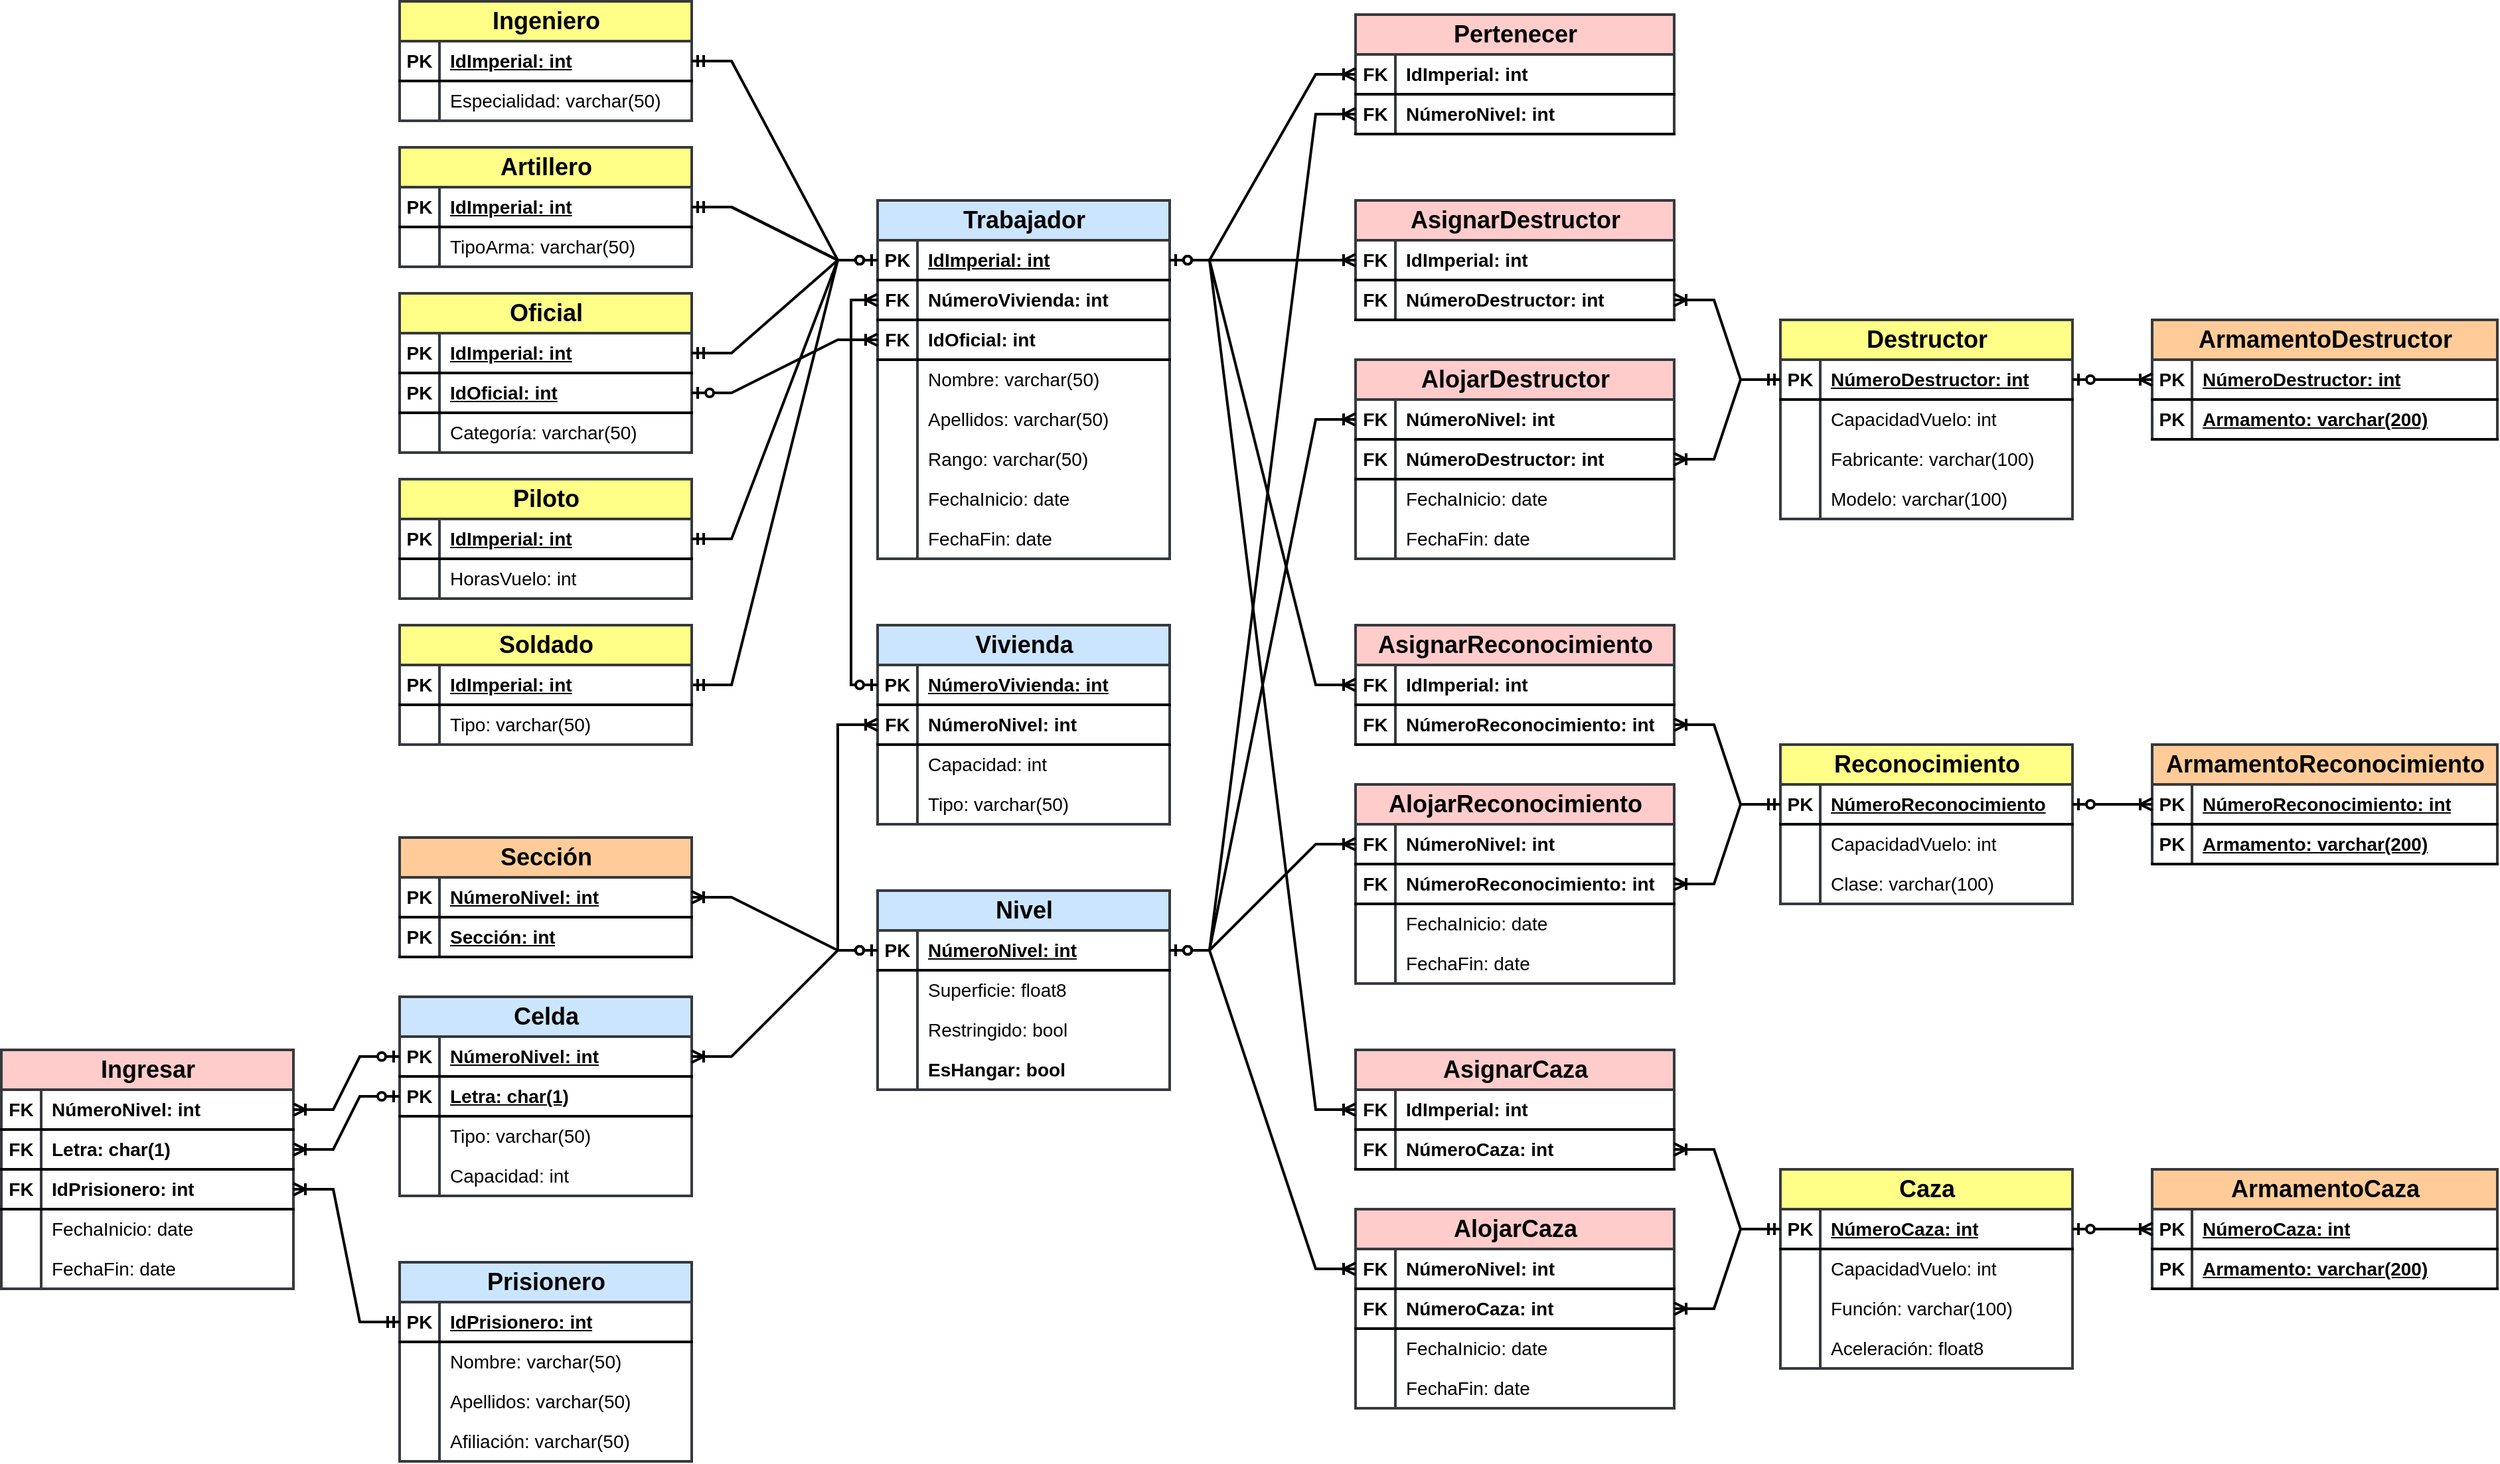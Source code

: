 <mxfile version="24.7.16">
  <diagram name="Página-1" id="329WSrI0k9W7qMqL8POq">
    <mxGraphModel grid="1" page="1" gridSize="10" guides="1" tooltips="1" connect="1" arrows="1" fold="1" pageScale="1" pageWidth="2000" pageHeight="2000" math="0" shadow="0">
      <root>
        <mxCell id="0" />
        <mxCell id="1" parent="0" />
        <mxCell id="wX6oWIAGkUCd6NMuAvM6-1" value="&lt;font style=&quot;font-size: 18px;&quot;&gt;Trabajador&lt;/font&gt;" style="shape=table;startSize=30;container=1;collapsible=1;childLayout=tableLayout;fixedRows=1;rowLines=0;fontStyle=1;align=center;resizeLast=1;html=1;strokeWidth=2;fontSize=14;labelBackgroundColor=none;fillColor=#cce5ff;strokeColor=#36393d;" vertex="1" parent="1">
          <mxGeometry x="720" y="270" width="220" height="270" as="geometry" />
        </mxCell>
        <mxCell id="wX6oWIAGkUCd6NMuAvM6-2" value="" style="shape=tableRow;horizontal=0;startSize=0;swimlaneHead=0;swimlaneBody=0;fillColor=none;collapsible=0;dropTarget=0;points=[[0,0.5],[1,0.5]];portConstraint=eastwest;top=0;left=0;right=0;bottom=1;strokeWidth=2;fontSize=14;labelBackgroundColor=none;" vertex="1" parent="wX6oWIAGkUCd6NMuAvM6-1">
          <mxGeometry y="30" width="220" height="30" as="geometry" />
        </mxCell>
        <mxCell id="wX6oWIAGkUCd6NMuAvM6-3" value="PK" style="shape=partialRectangle;connectable=0;fillColor=none;top=0;left=0;bottom=0;right=0;fontStyle=1;overflow=hidden;whiteSpace=wrap;html=1;strokeWidth=2;fontSize=14;labelBackgroundColor=none;" vertex="1" parent="wX6oWIAGkUCd6NMuAvM6-2">
          <mxGeometry width="30" height="30" as="geometry">
            <mxRectangle width="30" height="30" as="alternateBounds" />
          </mxGeometry>
        </mxCell>
        <mxCell id="wX6oWIAGkUCd6NMuAvM6-4" value="IdImperial: int" style="shape=partialRectangle;connectable=0;fillColor=none;top=0;left=0;bottom=0;right=0;align=left;spacingLeft=6;fontStyle=5;overflow=hidden;whiteSpace=wrap;html=1;strokeWidth=2;fontSize=14;labelBackgroundColor=none;" vertex="1" parent="wX6oWIAGkUCd6NMuAvM6-2">
          <mxGeometry x="30" width="190" height="30" as="geometry">
            <mxRectangle width="190" height="30" as="alternateBounds" />
          </mxGeometry>
        </mxCell>
        <mxCell id="wX6oWIAGkUCd6NMuAvM6-284" style="shape=tableRow;horizontal=0;startSize=0;swimlaneHead=0;swimlaneBody=0;fillColor=none;collapsible=0;dropTarget=0;points=[[0,0.5],[1,0.5]];portConstraint=eastwest;top=0;left=0;right=0;bottom=1;strokeWidth=2;fontSize=14;labelBackgroundColor=none;" vertex="1" parent="wX6oWIAGkUCd6NMuAvM6-1">
          <mxGeometry y="60" width="220" height="30" as="geometry" />
        </mxCell>
        <mxCell id="wX6oWIAGkUCd6NMuAvM6-285" value="FK" style="shape=partialRectangle;connectable=0;fillColor=none;top=0;left=0;bottom=0;right=0;fontStyle=1;overflow=hidden;whiteSpace=wrap;html=1;strokeWidth=2;fontSize=14;labelBackgroundColor=none;" vertex="1" parent="wX6oWIAGkUCd6NMuAvM6-284">
          <mxGeometry width="30" height="30" as="geometry">
            <mxRectangle width="30" height="30" as="alternateBounds" />
          </mxGeometry>
        </mxCell>
        <mxCell id="wX6oWIAGkUCd6NMuAvM6-286" value="NúmeroVivienda: int" style="shape=partialRectangle;connectable=0;top=0;left=0;bottom=0;right=0;align=left;spacingLeft=6;fontStyle=1;overflow=hidden;whiteSpace=wrap;html=1;strokeWidth=2;fontSize=14;fillColor=none;labelBackgroundColor=none;" vertex="1" parent="wX6oWIAGkUCd6NMuAvM6-284">
          <mxGeometry x="30" width="190" height="30" as="geometry">
            <mxRectangle width="190" height="30" as="alternateBounds" />
          </mxGeometry>
        </mxCell>
        <mxCell id="wX6oWIAGkUCd6NMuAvM6-293" style="shape=tableRow;horizontal=0;startSize=0;swimlaneHead=0;swimlaneBody=0;fillColor=none;collapsible=0;dropTarget=0;points=[[0,0.5],[1,0.5]];portConstraint=eastwest;top=0;left=0;right=0;bottom=1;strokeWidth=2;fontSize=14;labelBackgroundColor=none;" vertex="1" parent="wX6oWIAGkUCd6NMuAvM6-1">
          <mxGeometry y="90" width="220" height="30" as="geometry" />
        </mxCell>
        <mxCell id="wX6oWIAGkUCd6NMuAvM6-294" value="FK" style="shape=partialRectangle;connectable=0;fillColor=none;top=0;left=0;bottom=0;right=0;fontStyle=1;overflow=hidden;whiteSpace=wrap;html=1;strokeWidth=2;fontSize=14;labelBackgroundColor=none;" vertex="1" parent="wX6oWIAGkUCd6NMuAvM6-293">
          <mxGeometry width="30" height="30" as="geometry">
            <mxRectangle width="30" height="30" as="alternateBounds" />
          </mxGeometry>
        </mxCell>
        <mxCell id="wX6oWIAGkUCd6NMuAvM6-295" value="IdOficial: int" style="shape=partialRectangle;connectable=0;fillColor=none;top=0;left=0;bottom=0;right=0;align=left;spacingLeft=6;fontStyle=1;overflow=hidden;whiteSpace=wrap;html=1;strokeWidth=2;fontSize=14;labelBackgroundColor=none;" vertex="1" parent="wX6oWIAGkUCd6NMuAvM6-293">
          <mxGeometry x="30" width="190" height="30" as="geometry">
            <mxRectangle width="190" height="30" as="alternateBounds" />
          </mxGeometry>
        </mxCell>
        <mxCell id="wX6oWIAGkUCd6NMuAvM6-5" value="" style="shape=tableRow;horizontal=0;startSize=0;swimlaneHead=0;swimlaneBody=0;fillColor=none;collapsible=0;dropTarget=0;points=[[0,0.5],[1,0.5]];portConstraint=eastwest;top=0;left=0;right=0;bottom=0;strokeWidth=2;fontSize=14;labelBackgroundColor=none;" vertex="1" parent="wX6oWIAGkUCd6NMuAvM6-1">
          <mxGeometry y="120" width="220" height="30" as="geometry" />
        </mxCell>
        <mxCell id="wX6oWIAGkUCd6NMuAvM6-6" value="" style="shape=partialRectangle;connectable=0;fillColor=none;top=0;left=0;bottom=0;right=0;editable=1;overflow=hidden;whiteSpace=wrap;html=1;strokeWidth=2;labelBackgroundColor=none;" vertex="1" parent="wX6oWIAGkUCd6NMuAvM6-5">
          <mxGeometry width="30" height="30" as="geometry">
            <mxRectangle width="30" height="30" as="alternateBounds" />
          </mxGeometry>
        </mxCell>
        <mxCell id="wX6oWIAGkUCd6NMuAvM6-7" value="Nombre: varchar(50)" style="shape=partialRectangle;connectable=0;fillColor=none;top=0;left=0;bottom=0;right=0;align=left;spacingLeft=6;overflow=hidden;whiteSpace=wrap;html=1;strokeWidth=2;fontSize=14;labelBackgroundColor=none;" vertex="1" parent="wX6oWIAGkUCd6NMuAvM6-5">
          <mxGeometry x="30" width="190" height="30" as="geometry">
            <mxRectangle width="190" height="30" as="alternateBounds" />
          </mxGeometry>
        </mxCell>
        <mxCell id="wX6oWIAGkUCd6NMuAvM6-8" value="" style="shape=tableRow;horizontal=0;startSize=0;swimlaneHead=0;swimlaneBody=0;fillColor=none;collapsible=0;dropTarget=0;points=[[0,0.5],[1,0.5]];portConstraint=eastwest;top=0;left=0;right=0;bottom=0;strokeWidth=2;fontSize=14;labelBackgroundColor=none;" vertex="1" parent="wX6oWIAGkUCd6NMuAvM6-1">
          <mxGeometry y="150" width="220" height="30" as="geometry" />
        </mxCell>
        <mxCell id="wX6oWIAGkUCd6NMuAvM6-9" value="" style="shape=partialRectangle;connectable=0;fillColor=none;top=0;left=0;bottom=0;right=0;editable=1;overflow=hidden;whiteSpace=wrap;html=1;strokeWidth=2;labelBackgroundColor=none;" vertex="1" parent="wX6oWIAGkUCd6NMuAvM6-8">
          <mxGeometry width="30" height="30" as="geometry">
            <mxRectangle width="30" height="30" as="alternateBounds" />
          </mxGeometry>
        </mxCell>
        <mxCell id="wX6oWIAGkUCd6NMuAvM6-10" value="Apellidos: varchar(50)" style="shape=partialRectangle;connectable=0;fillColor=none;top=0;left=0;bottom=0;right=0;align=left;spacingLeft=6;overflow=hidden;whiteSpace=wrap;html=1;strokeWidth=2;fontSize=14;labelBackgroundColor=none;" vertex="1" parent="wX6oWIAGkUCd6NMuAvM6-8">
          <mxGeometry x="30" width="190" height="30" as="geometry">
            <mxRectangle width="190" height="30" as="alternateBounds" />
          </mxGeometry>
        </mxCell>
        <mxCell id="wX6oWIAGkUCd6NMuAvM6-11" value="" style="shape=tableRow;horizontal=0;startSize=0;swimlaneHead=0;swimlaneBody=0;fillColor=none;collapsible=0;dropTarget=0;points=[[0,0.5],[1,0.5]];portConstraint=eastwest;top=0;left=0;right=0;bottom=0;strokeWidth=2;fontSize=14;labelBackgroundColor=none;" vertex="1" parent="wX6oWIAGkUCd6NMuAvM6-1">
          <mxGeometry y="180" width="220" height="30" as="geometry" />
        </mxCell>
        <mxCell id="wX6oWIAGkUCd6NMuAvM6-12" value="" style="shape=partialRectangle;connectable=0;fillColor=none;top=0;left=0;bottom=0;right=0;editable=1;overflow=hidden;whiteSpace=wrap;html=1;strokeWidth=2;labelBackgroundColor=none;" vertex="1" parent="wX6oWIAGkUCd6NMuAvM6-11">
          <mxGeometry width="30" height="30" as="geometry">
            <mxRectangle width="30" height="30" as="alternateBounds" />
          </mxGeometry>
        </mxCell>
        <mxCell id="wX6oWIAGkUCd6NMuAvM6-13" value="Rango: varchar(50)" style="shape=partialRectangle;connectable=0;fillColor=none;top=0;left=0;bottom=0;right=0;align=left;spacingLeft=6;overflow=hidden;whiteSpace=wrap;html=1;strokeWidth=2;fontSize=14;labelBackgroundColor=none;" vertex="1" parent="wX6oWIAGkUCd6NMuAvM6-11">
          <mxGeometry x="30" width="190" height="30" as="geometry">
            <mxRectangle width="190" height="30" as="alternateBounds" />
          </mxGeometry>
        </mxCell>
        <mxCell id="wX6oWIAGkUCd6NMuAvM6-290" style="shape=tableRow;horizontal=0;startSize=0;swimlaneHead=0;swimlaneBody=0;fillColor=none;collapsible=0;dropTarget=0;points=[[0,0.5],[1,0.5]];portConstraint=eastwest;top=0;left=0;right=0;bottom=0;strokeWidth=2;fontSize=14;labelBackgroundColor=none;" vertex="1" parent="wX6oWIAGkUCd6NMuAvM6-1">
          <mxGeometry y="210" width="220" height="30" as="geometry" />
        </mxCell>
        <mxCell id="wX6oWIAGkUCd6NMuAvM6-291" style="shape=partialRectangle;connectable=0;fillColor=none;top=0;left=0;bottom=0;right=0;editable=1;overflow=hidden;whiteSpace=wrap;html=1;strokeWidth=2;labelBackgroundColor=none;" vertex="1" parent="wX6oWIAGkUCd6NMuAvM6-290">
          <mxGeometry width="30" height="30" as="geometry">
            <mxRectangle width="30" height="30" as="alternateBounds" />
          </mxGeometry>
        </mxCell>
        <mxCell id="wX6oWIAGkUCd6NMuAvM6-292" value="FechaInicio: date" style="shape=partialRectangle;connectable=0;fillColor=none;top=0;left=0;bottom=0;right=0;align=left;spacingLeft=6;overflow=hidden;whiteSpace=wrap;html=1;strokeWidth=2;fontSize=14;labelBackgroundColor=none;" vertex="1" parent="wX6oWIAGkUCd6NMuAvM6-290">
          <mxGeometry x="30" width="190" height="30" as="geometry">
            <mxRectangle width="190" height="30" as="alternateBounds" />
          </mxGeometry>
        </mxCell>
        <mxCell id="wX6oWIAGkUCd6NMuAvM6-287" style="shape=tableRow;horizontal=0;startSize=0;swimlaneHead=0;swimlaneBody=0;fillColor=none;collapsible=0;dropTarget=0;points=[[0,0.5],[1,0.5]];portConstraint=eastwest;top=0;left=0;right=0;bottom=0;strokeWidth=2;fontSize=14;labelBackgroundColor=none;" vertex="1" parent="wX6oWIAGkUCd6NMuAvM6-1">
          <mxGeometry y="240" width="220" height="30" as="geometry" />
        </mxCell>
        <mxCell id="wX6oWIAGkUCd6NMuAvM6-288" style="shape=partialRectangle;connectable=0;fillColor=none;top=0;left=0;bottom=0;right=0;editable=1;overflow=hidden;whiteSpace=wrap;html=1;strokeWidth=2;labelBackgroundColor=none;" vertex="1" parent="wX6oWIAGkUCd6NMuAvM6-287">
          <mxGeometry width="30" height="30" as="geometry">
            <mxRectangle width="30" height="30" as="alternateBounds" />
          </mxGeometry>
        </mxCell>
        <mxCell id="wX6oWIAGkUCd6NMuAvM6-289" value="FechaFin: date" style="shape=partialRectangle;connectable=0;fillColor=none;top=0;left=0;bottom=0;right=0;align=left;spacingLeft=6;overflow=hidden;whiteSpace=wrap;html=1;strokeWidth=2;fontSize=14;labelBackgroundColor=none;" vertex="1" parent="wX6oWIAGkUCd6NMuAvM6-287">
          <mxGeometry x="30" width="190" height="30" as="geometry">
            <mxRectangle width="190" height="30" as="alternateBounds" />
          </mxGeometry>
        </mxCell>
        <mxCell id="wX6oWIAGkUCd6NMuAvM6-17" value="&lt;font style=&quot;font-size: 18px;&quot;&gt;Vivienda&lt;/font&gt;" style="shape=table;startSize=30;container=1;collapsible=1;childLayout=tableLayout;fixedRows=1;rowLines=0;fontStyle=1;align=center;resizeLast=1;html=1;strokeWidth=2;fontSize=14;labelBackgroundColor=none;fillColor=#cce5ff;strokeColor=#36393d;" vertex="1" parent="1">
          <mxGeometry x="720" y="590" width="220" height="150" as="geometry" />
        </mxCell>
        <mxCell id="wX6oWIAGkUCd6NMuAvM6-18" value="" style="shape=tableRow;horizontal=0;startSize=0;swimlaneHead=0;swimlaneBody=0;fillColor=none;collapsible=0;dropTarget=0;points=[[0,0.5],[1,0.5]];portConstraint=eastwest;top=0;left=0;right=0;bottom=1;strokeWidth=2;fontSize=14;labelBackgroundColor=none;" vertex="1" parent="wX6oWIAGkUCd6NMuAvM6-17">
          <mxGeometry y="30" width="220" height="30" as="geometry" />
        </mxCell>
        <mxCell id="wX6oWIAGkUCd6NMuAvM6-19" value="PK" style="shape=partialRectangle;connectable=0;fillColor=none;top=0;left=0;bottom=0;right=0;fontStyle=1;overflow=hidden;whiteSpace=wrap;html=1;strokeWidth=2;fontSize=14;labelBackgroundColor=none;" vertex="1" parent="wX6oWIAGkUCd6NMuAvM6-18">
          <mxGeometry width="30" height="30" as="geometry">
            <mxRectangle width="30" height="30" as="alternateBounds" />
          </mxGeometry>
        </mxCell>
        <mxCell id="wX6oWIAGkUCd6NMuAvM6-20" value="NúmeroVivienda: int" style="shape=partialRectangle;connectable=0;fillColor=none;top=0;left=0;bottom=0;right=0;align=left;spacingLeft=6;fontStyle=5;overflow=hidden;whiteSpace=wrap;html=1;strokeWidth=2;fontSize=14;labelBackgroundColor=none;" vertex="1" parent="wX6oWIAGkUCd6NMuAvM6-18">
          <mxGeometry x="30" width="190" height="30" as="geometry">
            <mxRectangle width="190" height="30" as="alternateBounds" />
          </mxGeometry>
        </mxCell>
        <mxCell id="wX6oWIAGkUCd6NMuAvM6-299" style="shape=tableRow;horizontal=0;startSize=0;swimlaneHead=0;swimlaneBody=0;fillColor=none;collapsible=0;dropTarget=0;points=[[0,0.5],[1,0.5]];portConstraint=eastwest;top=0;left=0;right=0;bottom=1;strokeWidth=2;fontSize=14;labelBackgroundColor=none;" vertex="1" parent="wX6oWIAGkUCd6NMuAvM6-17">
          <mxGeometry y="60" width="220" height="30" as="geometry" />
        </mxCell>
        <mxCell id="wX6oWIAGkUCd6NMuAvM6-300" value="FK" style="shape=partialRectangle;connectable=0;fillColor=none;top=0;left=0;bottom=0;right=0;fontStyle=1;overflow=hidden;whiteSpace=wrap;html=1;strokeWidth=2;fontSize=14;labelBackgroundColor=none;" vertex="1" parent="wX6oWIAGkUCd6NMuAvM6-299">
          <mxGeometry width="30" height="30" as="geometry">
            <mxRectangle width="30" height="30" as="alternateBounds" />
          </mxGeometry>
        </mxCell>
        <mxCell id="wX6oWIAGkUCd6NMuAvM6-301" value="NúmeroNivel: int" style="shape=partialRectangle;connectable=0;fillColor=none;top=0;left=0;bottom=0;right=0;align=left;spacingLeft=6;fontStyle=1;overflow=hidden;whiteSpace=wrap;html=1;strokeWidth=2;fontSize=14;labelBackgroundColor=none;" vertex="1" parent="wX6oWIAGkUCd6NMuAvM6-299">
          <mxGeometry x="30" width="190" height="30" as="geometry">
            <mxRectangle width="190" height="30" as="alternateBounds" />
          </mxGeometry>
        </mxCell>
        <mxCell id="wX6oWIAGkUCd6NMuAvM6-21" value="" style="shape=tableRow;horizontal=0;startSize=0;swimlaneHead=0;swimlaneBody=0;fillColor=none;collapsible=0;dropTarget=0;points=[[0,0.5],[1,0.5]];portConstraint=eastwest;top=0;left=0;right=0;bottom=0;strokeWidth=2;fontSize=14;labelBackgroundColor=none;" vertex="1" parent="wX6oWIAGkUCd6NMuAvM6-17">
          <mxGeometry y="90" width="220" height="30" as="geometry" />
        </mxCell>
        <mxCell id="wX6oWIAGkUCd6NMuAvM6-22" value="" style="shape=partialRectangle;connectable=0;fillColor=none;top=0;left=0;bottom=0;right=0;editable=1;overflow=hidden;whiteSpace=wrap;html=1;strokeWidth=2;labelBackgroundColor=none;" vertex="1" parent="wX6oWIAGkUCd6NMuAvM6-21">
          <mxGeometry width="30" height="30" as="geometry">
            <mxRectangle width="30" height="30" as="alternateBounds" />
          </mxGeometry>
        </mxCell>
        <mxCell id="wX6oWIAGkUCd6NMuAvM6-23" value="Capacidad: int" style="shape=partialRectangle;connectable=0;fillColor=none;top=0;left=0;bottom=0;right=0;align=left;spacingLeft=6;overflow=hidden;whiteSpace=wrap;html=1;strokeWidth=2;fontSize=14;labelBackgroundColor=none;" vertex="1" parent="wX6oWIAGkUCd6NMuAvM6-21">
          <mxGeometry x="30" width="190" height="30" as="geometry">
            <mxRectangle width="190" height="30" as="alternateBounds" />
          </mxGeometry>
        </mxCell>
        <mxCell id="wX6oWIAGkUCd6NMuAvM6-24" value="" style="shape=tableRow;horizontal=0;startSize=0;swimlaneHead=0;swimlaneBody=0;fillColor=none;collapsible=0;dropTarget=0;points=[[0,0.5],[1,0.5]];portConstraint=eastwest;top=0;left=0;right=0;bottom=0;strokeWidth=2;fontSize=14;labelBackgroundColor=none;" vertex="1" parent="wX6oWIAGkUCd6NMuAvM6-17">
          <mxGeometry y="120" width="220" height="30" as="geometry" />
        </mxCell>
        <mxCell id="wX6oWIAGkUCd6NMuAvM6-25" value="" style="shape=partialRectangle;connectable=0;fillColor=none;top=0;left=0;bottom=0;right=0;editable=1;overflow=hidden;whiteSpace=wrap;html=1;strokeWidth=2;labelBackgroundColor=none;" vertex="1" parent="wX6oWIAGkUCd6NMuAvM6-24">
          <mxGeometry width="30" height="30" as="geometry">
            <mxRectangle width="30" height="30" as="alternateBounds" />
          </mxGeometry>
        </mxCell>
        <mxCell id="wX6oWIAGkUCd6NMuAvM6-26" value="Tipo: varchar(50)" style="shape=partialRectangle;connectable=0;fillColor=none;top=0;left=0;bottom=0;right=0;align=left;spacingLeft=6;overflow=hidden;whiteSpace=wrap;html=1;strokeWidth=2;fontSize=14;labelBackgroundColor=none;" vertex="1" parent="wX6oWIAGkUCd6NMuAvM6-24">
          <mxGeometry x="30" width="190" height="30" as="geometry">
            <mxRectangle width="190" height="30" as="alternateBounds" />
          </mxGeometry>
        </mxCell>
        <mxCell id="wX6oWIAGkUCd6NMuAvM6-42" value="&lt;font style=&quot;font-size: 18px;&quot;&gt;Nivel&lt;/font&gt;" style="shape=table;startSize=30;container=1;collapsible=1;childLayout=tableLayout;fixedRows=1;rowLines=0;fontStyle=1;align=center;resizeLast=1;html=1;strokeWidth=2;fontSize=14;labelBackgroundColor=none;fillColor=#cce5ff;strokeColor=#36393d;" vertex="1" parent="1">
          <mxGeometry x="720" y="790" width="220" height="150" as="geometry" />
        </mxCell>
        <mxCell id="wX6oWIAGkUCd6NMuAvM6-43" value="" style="shape=tableRow;horizontal=0;startSize=0;swimlaneHead=0;swimlaneBody=0;fillColor=none;collapsible=0;dropTarget=0;points=[[0,0.5],[1,0.5]];portConstraint=eastwest;top=0;left=0;right=0;bottom=1;strokeWidth=2;fontSize=14;labelBackgroundColor=none;" vertex="1" parent="wX6oWIAGkUCd6NMuAvM6-42">
          <mxGeometry y="30" width="220" height="30" as="geometry" />
        </mxCell>
        <mxCell id="wX6oWIAGkUCd6NMuAvM6-44" value="PK" style="shape=partialRectangle;connectable=0;fillColor=none;top=0;left=0;bottom=0;right=0;fontStyle=1;overflow=hidden;whiteSpace=wrap;html=1;strokeWidth=2;fontSize=14;labelBackgroundColor=none;" vertex="1" parent="wX6oWIAGkUCd6NMuAvM6-43">
          <mxGeometry width="30" height="30" as="geometry">
            <mxRectangle width="30" height="30" as="alternateBounds" />
          </mxGeometry>
        </mxCell>
        <mxCell id="wX6oWIAGkUCd6NMuAvM6-45" value="NúmeroNivel: int" style="shape=partialRectangle;connectable=0;fillColor=none;top=0;left=0;bottom=0;right=0;align=left;spacingLeft=6;fontStyle=5;overflow=hidden;whiteSpace=wrap;html=1;strokeWidth=2;fontSize=14;labelBackgroundColor=none;" vertex="1" parent="wX6oWIAGkUCd6NMuAvM6-43">
          <mxGeometry x="30" width="190" height="30" as="geometry">
            <mxRectangle width="190" height="30" as="alternateBounds" />
          </mxGeometry>
        </mxCell>
        <mxCell id="wX6oWIAGkUCd6NMuAvM6-46" value="" style="shape=tableRow;horizontal=0;startSize=0;swimlaneHead=0;swimlaneBody=0;fillColor=none;collapsible=0;dropTarget=0;points=[[0,0.5],[1,0.5]];portConstraint=eastwest;top=0;left=0;right=0;bottom=0;strokeWidth=2;fontSize=14;labelBackgroundColor=none;" vertex="1" parent="wX6oWIAGkUCd6NMuAvM6-42">
          <mxGeometry y="60" width="220" height="30" as="geometry" />
        </mxCell>
        <mxCell id="wX6oWIAGkUCd6NMuAvM6-47" value="" style="shape=partialRectangle;connectable=0;fillColor=none;top=0;left=0;bottom=0;right=0;editable=1;overflow=hidden;whiteSpace=wrap;html=1;strokeWidth=2;labelBackgroundColor=none;" vertex="1" parent="wX6oWIAGkUCd6NMuAvM6-46">
          <mxGeometry width="30" height="30" as="geometry">
            <mxRectangle width="30" height="30" as="alternateBounds" />
          </mxGeometry>
        </mxCell>
        <mxCell id="wX6oWIAGkUCd6NMuAvM6-48" value="Superficie:&amp;nbsp;float8" style="shape=partialRectangle;connectable=0;fillColor=none;top=0;left=0;bottom=0;right=0;align=left;spacingLeft=6;overflow=hidden;whiteSpace=wrap;html=1;strokeWidth=2;fontSize=14;labelBackgroundColor=none;" vertex="1" parent="wX6oWIAGkUCd6NMuAvM6-46">
          <mxGeometry x="30" width="190" height="30" as="geometry">
            <mxRectangle width="190" height="30" as="alternateBounds" />
          </mxGeometry>
        </mxCell>
        <mxCell id="wX6oWIAGkUCd6NMuAvM6-49" value="" style="shape=tableRow;horizontal=0;startSize=0;swimlaneHead=0;swimlaneBody=0;fillColor=none;collapsible=0;dropTarget=0;points=[[0,0.5],[1,0.5]];portConstraint=eastwest;top=0;left=0;right=0;bottom=0;strokeWidth=2;fontSize=14;labelBackgroundColor=none;" vertex="1" parent="wX6oWIAGkUCd6NMuAvM6-42">
          <mxGeometry y="90" width="220" height="30" as="geometry" />
        </mxCell>
        <mxCell id="wX6oWIAGkUCd6NMuAvM6-50" value="" style="shape=partialRectangle;connectable=0;fillColor=none;top=0;left=0;bottom=0;right=0;editable=1;overflow=hidden;whiteSpace=wrap;html=1;strokeWidth=2;labelBackgroundColor=none;" vertex="1" parent="wX6oWIAGkUCd6NMuAvM6-49">
          <mxGeometry width="30" height="30" as="geometry">
            <mxRectangle width="30" height="30" as="alternateBounds" />
          </mxGeometry>
        </mxCell>
        <mxCell id="wX6oWIAGkUCd6NMuAvM6-51" value="Restringido: bool" style="shape=partialRectangle;connectable=0;fillColor=none;top=0;left=0;bottom=0;right=0;align=left;spacingLeft=6;overflow=hidden;whiteSpace=wrap;html=1;strokeWidth=2;fontSize=14;labelBackgroundColor=none;" vertex="1" parent="wX6oWIAGkUCd6NMuAvM6-49">
          <mxGeometry x="30" width="190" height="30" as="geometry">
            <mxRectangle width="190" height="30" as="alternateBounds" />
          </mxGeometry>
        </mxCell>
        <mxCell id="wX6oWIAGkUCd6NMuAvM6-140" style="shape=tableRow;horizontal=0;startSize=0;swimlaneHead=0;swimlaneBody=0;fillColor=none;collapsible=0;dropTarget=0;points=[[0,0.5],[1,0.5]];portConstraint=eastwest;top=0;left=0;right=0;bottom=0;strokeWidth=2;fontSize=14;labelBackgroundColor=none;" vertex="1" parent="wX6oWIAGkUCd6NMuAvM6-42">
          <mxGeometry y="120" width="220" height="30" as="geometry" />
        </mxCell>
        <mxCell id="wX6oWIAGkUCd6NMuAvM6-141" style="shape=partialRectangle;connectable=0;fillColor=none;top=0;left=0;bottom=0;right=0;editable=1;overflow=hidden;whiteSpace=wrap;html=1;strokeWidth=2;labelBackgroundColor=none;" vertex="1" parent="wX6oWIAGkUCd6NMuAvM6-140">
          <mxGeometry width="30" height="30" as="geometry">
            <mxRectangle width="30" height="30" as="alternateBounds" />
          </mxGeometry>
        </mxCell>
        <mxCell id="wX6oWIAGkUCd6NMuAvM6-142" value="&lt;b&gt;EsHangar: bool&lt;/b&gt;" style="shape=partialRectangle;connectable=0;fillColor=none;top=0;left=0;bottom=0;right=0;align=left;spacingLeft=6;overflow=hidden;whiteSpace=wrap;html=1;strokeWidth=2;fontSize=14;labelBackgroundColor=none;" vertex="1" parent="wX6oWIAGkUCd6NMuAvM6-140">
          <mxGeometry x="30" width="190" height="30" as="geometry">
            <mxRectangle width="190" height="30" as="alternateBounds" />
          </mxGeometry>
        </mxCell>
        <mxCell id="wX6oWIAGkUCd6NMuAvM6-55" value="&lt;font style=&quot;font-size: 18px;&quot;&gt;Prisionero&lt;/font&gt;" style="shape=table;startSize=30;container=1;collapsible=1;childLayout=tableLayout;fixedRows=1;rowLines=0;fontStyle=1;align=center;resizeLast=1;html=1;strokeWidth=2;fontSize=14;labelBackgroundColor=none;fillColor=#cce5ff;strokeColor=#36393d;" vertex="1" parent="1">
          <mxGeometry x="360" y="1070" width="220" height="150" as="geometry" />
        </mxCell>
        <mxCell id="wX6oWIAGkUCd6NMuAvM6-56" value="" style="shape=tableRow;horizontal=0;startSize=0;swimlaneHead=0;swimlaneBody=0;fillColor=none;collapsible=0;dropTarget=0;points=[[0,0.5],[1,0.5]];portConstraint=eastwest;top=0;left=0;right=0;bottom=1;strokeWidth=2;fontSize=14;labelBackgroundColor=none;" vertex="1" parent="wX6oWIAGkUCd6NMuAvM6-55">
          <mxGeometry y="30" width="220" height="30" as="geometry" />
        </mxCell>
        <mxCell id="wX6oWIAGkUCd6NMuAvM6-57" value="PK" style="shape=partialRectangle;connectable=0;fillColor=none;top=0;left=0;bottom=0;right=0;fontStyle=1;overflow=hidden;whiteSpace=wrap;html=1;strokeWidth=2;fontSize=14;labelBackgroundColor=none;" vertex="1" parent="wX6oWIAGkUCd6NMuAvM6-56">
          <mxGeometry width="30" height="30" as="geometry">
            <mxRectangle width="30" height="30" as="alternateBounds" />
          </mxGeometry>
        </mxCell>
        <mxCell id="wX6oWIAGkUCd6NMuAvM6-58" value="&lt;u&gt;&lt;font style=&quot;font-size: 14px;&quot;&gt;IdPrisionero: int&lt;/font&gt;&lt;/u&gt;" style="shape=partialRectangle;connectable=0;fillColor=none;top=0;left=0;bottom=0;right=0;align=left;spacingLeft=6;fontStyle=5;overflow=hidden;whiteSpace=wrap;html=1;strokeWidth=2;fontSize=14;labelBackgroundColor=none;" vertex="1" parent="wX6oWIAGkUCd6NMuAvM6-56">
          <mxGeometry x="30" width="190" height="30" as="geometry">
            <mxRectangle width="190" height="30" as="alternateBounds" />
          </mxGeometry>
        </mxCell>
        <mxCell id="wX6oWIAGkUCd6NMuAvM6-59" value="" style="shape=tableRow;horizontal=0;startSize=0;swimlaneHead=0;swimlaneBody=0;fillColor=none;collapsible=0;dropTarget=0;points=[[0,0.5],[1,0.5]];portConstraint=eastwest;top=0;left=0;right=0;bottom=0;strokeWidth=2;fontSize=14;labelBackgroundColor=none;" vertex="1" parent="wX6oWIAGkUCd6NMuAvM6-55">
          <mxGeometry y="60" width="220" height="30" as="geometry" />
        </mxCell>
        <mxCell id="wX6oWIAGkUCd6NMuAvM6-60" value="" style="shape=partialRectangle;connectable=0;fillColor=none;top=0;left=0;bottom=0;right=0;editable=1;overflow=hidden;whiteSpace=wrap;html=1;strokeWidth=2;labelBackgroundColor=none;" vertex="1" parent="wX6oWIAGkUCd6NMuAvM6-59">
          <mxGeometry width="30" height="30" as="geometry">
            <mxRectangle width="30" height="30" as="alternateBounds" />
          </mxGeometry>
        </mxCell>
        <mxCell id="wX6oWIAGkUCd6NMuAvM6-61" value="Nombre: varchar(50)" style="shape=partialRectangle;connectable=0;fillColor=none;top=0;left=0;bottom=0;right=0;align=left;spacingLeft=6;overflow=hidden;whiteSpace=wrap;html=1;strokeWidth=2;fontSize=14;labelBackgroundColor=none;" vertex="1" parent="wX6oWIAGkUCd6NMuAvM6-59">
          <mxGeometry x="30" width="190" height="30" as="geometry">
            <mxRectangle width="190" height="30" as="alternateBounds" />
          </mxGeometry>
        </mxCell>
        <mxCell id="wX6oWIAGkUCd6NMuAvM6-62" value="" style="shape=tableRow;horizontal=0;startSize=0;swimlaneHead=0;swimlaneBody=0;fillColor=none;collapsible=0;dropTarget=0;points=[[0,0.5],[1,0.5]];portConstraint=eastwest;top=0;left=0;right=0;bottom=0;strokeWidth=2;fontSize=14;labelBackgroundColor=none;" vertex="1" parent="wX6oWIAGkUCd6NMuAvM6-55">
          <mxGeometry y="90" width="220" height="30" as="geometry" />
        </mxCell>
        <mxCell id="wX6oWIAGkUCd6NMuAvM6-63" value="" style="shape=partialRectangle;connectable=0;fillColor=none;top=0;left=0;bottom=0;right=0;editable=1;overflow=hidden;whiteSpace=wrap;html=1;strokeWidth=2;labelBackgroundColor=none;" vertex="1" parent="wX6oWIAGkUCd6NMuAvM6-62">
          <mxGeometry width="30" height="30" as="geometry">
            <mxRectangle width="30" height="30" as="alternateBounds" />
          </mxGeometry>
        </mxCell>
        <mxCell id="wX6oWIAGkUCd6NMuAvM6-64" value="Apellidos: varchar(50)" style="shape=partialRectangle;connectable=0;fillColor=none;top=0;left=0;bottom=0;right=0;align=left;spacingLeft=6;overflow=hidden;whiteSpace=wrap;html=1;strokeWidth=2;fontSize=14;labelBackgroundColor=none;" vertex="1" parent="wX6oWIAGkUCd6NMuAvM6-62">
          <mxGeometry x="30" width="190" height="30" as="geometry">
            <mxRectangle width="190" height="30" as="alternateBounds" />
          </mxGeometry>
        </mxCell>
        <mxCell id="wX6oWIAGkUCd6NMuAvM6-65" value="" style="shape=tableRow;horizontal=0;startSize=0;swimlaneHead=0;swimlaneBody=0;fillColor=none;collapsible=0;dropTarget=0;points=[[0,0.5],[1,0.5]];portConstraint=eastwest;top=0;left=0;right=0;bottom=0;strokeWidth=2;fontSize=14;labelBackgroundColor=none;" vertex="1" parent="wX6oWIAGkUCd6NMuAvM6-55">
          <mxGeometry y="120" width="220" height="30" as="geometry" />
        </mxCell>
        <mxCell id="wX6oWIAGkUCd6NMuAvM6-66" value="" style="shape=partialRectangle;connectable=0;fillColor=none;top=0;left=0;bottom=0;right=0;editable=1;overflow=hidden;whiteSpace=wrap;html=1;strokeWidth=2;labelBackgroundColor=none;" vertex="1" parent="wX6oWIAGkUCd6NMuAvM6-65">
          <mxGeometry width="30" height="30" as="geometry">
            <mxRectangle width="30" height="30" as="alternateBounds" />
          </mxGeometry>
        </mxCell>
        <mxCell id="wX6oWIAGkUCd6NMuAvM6-67" value="Afiliación: varchar(50)" style="shape=partialRectangle;connectable=0;fillColor=none;top=0;left=0;bottom=0;right=0;align=left;spacingLeft=6;overflow=hidden;whiteSpace=wrap;html=1;strokeWidth=2;fontSize=14;labelBackgroundColor=none;" vertex="1" parent="wX6oWIAGkUCd6NMuAvM6-65">
          <mxGeometry x="30" width="190" height="30" as="geometry">
            <mxRectangle width="190" height="30" as="alternateBounds" />
          </mxGeometry>
        </mxCell>
        <mxCell id="wX6oWIAGkUCd6NMuAvM6-68" value="&lt;font style=&quot;font-size: 18px;&quot;&gt;Destructor&lt;/font&gt;" style="shape=table;startSize=30;container=1;collapsible=1;childLayout=tableLayout;fixedRows=1;rowLines=0;fontStyle=1;align=center;resizeLast=1;html=1;strokeWidth=2;fontSize=14;labelBackgroundColor=none;fillColor=#ffff88;strokeColor=#36393d;" vertex="1" parent="1">
          <mxGeometry x="1400" y="360" width="220" height="150" as="geometry" />
        </mxCell>
        <mxCell id="wX6oWIAGkUCd6NMuAvM6-69" value="" style="shape=tableRow;horizontal=0;startSize=0;swimlaneHead=0;swimlaneBody=0;fillColor=none;collapsible=0;dropTarget=0;points=[[0,0.5],[1,0.5]];portConstraint=eastwest;top=0;left=0;right=0;bottom=1;strokeWidth=2;fontSize=14;labelBackgroundColor=none;" vertex="1" parent="wX6oWIAGkUCd6NMuAvM6-68">
          <mxGeometry y="30" width="220" height="30" as="geometry" />
        </mxCell>
        <mxCell id="wX6oWIAGkUCd6NMuAvM6-70" value="PK" style="shape=partialRectangle;connectable=0;fillColor=none;top=0;left=0;bottom=0;right=0;fontStyle=1;overflow=hidden;whiteSpace=wrap;html=1;strokeWidth=2;fontSize=14;labelBackgroundColor=none;" vertex="1" parent="wX6oWIAGkUCd6NMuAvM6-69">
          <mxGeometry width="30" height="30" as="geometry">
            <mxRectangle width="30" height="30" as="alternateBounds" />
          </mxGeometry>
        </mxCell>
        <mxCell id="wX6oWIAGkUCd6NMuAvM6-71" value="NúmeroDestructor: int" style="shape=partialRectangle;connectable=0;fillColor=none;top=0;left=0;bottom=0;right=0;align=left;spacingLeft=6;fontStyle=5;overflow=hidden;whiteSpace=wrap;html=1;strokeWidth=2;fontSize=14;labelBackgroundColor=none;" vertex="1" parent="wX6oWIAGkUCd6NMuAvM6-69">
          <mxGeometry x="30" width="190" height="30" as="geometry">
            <mxRectangle width="190" height="30" as="alternateBounds" />
          </mxGeometry>
        </mxCell>
        <mxCell id="wX6oWIAGkUCd6NMuAvM6-72" value="" style="shape=tableRow;horizontal=0;startSize=0;swimlaneHead=0;swimlaneBody=0;fillColor=none;collapsible=0;dropTarget=0;points=[[0,0.5],[1,0.5]];portConstraint=eastwest;top=0;left=0;right=0;bottom=0;strokeWidth=2;fontSize=14;labelBackgroundColor=none;" vertex="1" parent="wX6oWIAGkUCd6NMuAvM6-68">
          <mxGeometry y="60" width="220" height="30" as="geometry" />
        </mxCell>
        <mxCell id="wX6oWIAGkUCd6NMuAvM6-73" value="" style="shape=partialRectangle;connectable=0;fillColor=none;top=0;left=0;bottom=0;right=0;editable=1;overflow=hidden;whiteSpace=wrap;html=1;strokeWidth=2;labelBackgroundColor=none;" vertex="1" parent="wX6oWIAGkUCd6NMuAvM6-72">
          <mxGeometry width="30" height="30" as="geometry">
            <mxRectangle width="30" height="30" as="alternateBounds" />
          </mxGeometry>
        </mxCell>
        <mxCell id="wX6oWIAGkUCd6NMuAvM6-74" value="CapacidadVuelo: int" style="shape=partialRectangle;connectable=0;fillColor=none;top=0;left=0;bottom=0;right=0;align=left;spacingLeft=6;overflow=hidden;whiteSpace=wrap;html=1;strokeWidth=2;fontSize=14;labelBackgroundColor=none;" vertex="1" parent="wX6oWIAGkUCd6NMuAvM6-72">
          <mxGeometry x="30" width="190" height="30" as="geometry">
            <mxRectangle width="190" height="30" as="alternateBounds" />
          </mxGeometry>
        </mxCell>
        <mxCell id="wX6oWIAGkUCd6NMuAvM6-75" value="" style="shape=tableRow;horizontal=0;startSize=0;swimlaneHead=0;swimlaneBody=0;fillColor=none;collapsible=0;dropTarget=0;points=[[0,0.5],[1,0.5]];portConstraint=eastwest;top=0;left=0;right=0;bottom=0;strokeWidth=2;fontSize=14;labelBackgroundColor=none;" vertex="1" parent="wX6oWIAGkUCd6NMuAvM6-68">
          <mxGeometry y="90" width="220" height="30" as="geometry" />
        </mxCell>
        <mxCell id="wX6oWIAGkUCd6NMuAvM6-76" value="" style="shape=partialRectangle;connectable=0;fillColor=none;top=0;left=0;bottom=0;right=0;editable=1;overflow=hidden;whiteSpace=wrap;html=1;strokeWidth=2;labelBackgroundColor=none;" vertex="1" parent="wX6oWIAGkUCd6NMuAvM6-75">
          <mxGeometry width="30" height="30" as="geometry">
            <mxRectangle width="30" height="30" as="alternateBounds" />
          </mxGeometry>
        </mxCell>
        <mxCell id="wX6oWIAGkUCd6NMuAvM6-77" value="Fabricante: varchar(100)" style="shape=partialRectangle;connectable=0;fillColor=none;top=0;left=0;bottom=0;right=0;align=left;spacingLeft=6;overflow=hidden;whiteSpace=wrap;html=1;strokeWidth=2;fontSize=14;labelBackgroundColor=none;" vertex="1" parent="wX6oWIAGkUCd6NMuAvM6-75">
          <mxGeometry x="30" width="190" height="30" as="geometry">
            <mxRectangle width="190" height="30" as="alternateBounds" />
          </mxGeometry>
        </mxCell>
        <mxCell id="wX6oWIAGkUCd6NMuAvM6-78" value="" style="shape=tableRow;horizontal=0;startSize=0;swimlaneHead=0;swimlaneBody=0;fillColor=none;collapsible=0;dropTarget=0;points=[[0,0.5],[1,0.5]];portConstraint=eastwest;top=0;left=0;right=0;bottom=0;strokeWidth=2;fontSize=14;labelBackgroundColor=none;" vertex="1" parent="wX6oWIAGkUCd6NMuAvM6-68">
          <mxGeometry y="120" width="220" height="30" as="geometry" />
        </mxCell>
        <mxCell id="wX6oWIAGkUCd6NMuAvM6-79" value="" style="shape=partialRectangle;connectable=0;fillColor=none;top=0;left=0;bottom=0;right=0;editable=1;overflow=hidden;whiteSpace=wrap;html=1;strokeWidth=2;labelBackgroundColor=none;" vertex="1" parent="wX6oWIAGkUCd6NMuAvM6-78">
          <mxGeometry width="30" height="30" as="geometry">
            <mxRectangle width="30" height="30" as="alternateBounds" />
          </mxGeometry>
        </mxCell>
        <mxCell id="wX6oWIAGkUCd6NMuAvM6-80" value="Modelo: varchar(100)" style="shape=partialRectangle;connectable=0;fillColor=none;top=0;left=0;bottom=0;right=0;align=left;spacingLeft=6;overflow=hidden;whiteSpace=wrap;html=1;strokeWidth=2;fontSize=14;labelBackgroundColor=none;" vertex="1" parent="wX6oWIAGkUCd6NMuAvM6-78">
          <mxGeometry x="30" width="190" height="30" as="geometry">
            <mxRectangle width="190" height="30" as="alternateBounds" />
          </mxGeometry>
        </mxCell>
        <mxCell id="wX6oWIAGkUCd6NMuAvM6-81" value="&lt;font style=&quot;font-size: 18px;&quot;&gt;Reconocimiento&lt;/font&gt;" style="shape=table;startSize=30;container=1;collapsible=1;childLayout=tableLayout;fixedRows=1;rowLines=0;fontStyle=1;align=center;resizeLast=1;html=1;strokeWidth=2;fontSize=14;labelBackgroundColor=none;fillColor=#ffff88;strokeColor=#36393d;" vertex="1" parent="1">
          <mxGeometry x="1400" y="680" width="220" height="120" as="geometry" />
        </mxCell>
        <mxCell id="wX6oWIAGkUCd6NMuAvM6-82" value="" style="shape=tableRow;horizontal=0;startSize=0;swimlaneHead=0;swimlaneBody=0;fillColor=none;collapsible=0;dropTarget=0;points=[[0,0.5],[1,0.5]];portConstraint=eastwest;top=0;left=0;right=0;bottom=1;strokeWidth=2;fontSize=14;labelBackgroundColor=none;" vertex="1" parent="wX6oWIAGkUCd6NMuAvM6-81">
          <mxGeometry y="30" width="220" height="30" as="geometry" />
        </mxCell>
        <mxCell id="wX6oWIAGkUCd6NMuAvM6-83" value="PK" style="shape=partialRectangle;connectable=0;fillColor=none;top=0;left=0;bottom=0;right=0;fontStyle=1;overflow=hidden;whiteSpace=wrap;html=1;strokeWidth=2;fontSize=14;labelBackgroundColor=none;" vertex="1" parent="wX6oWIAGkUCd6NMuAvM6-82">
          <mxGeometry width="30" height="30" as="geometry">
            <mxRectangle width="30" height="30" as="alternateBounds" />
          </mxGeometry>
        </mxCell>
        <mxCell id="wX6oWIAGkUCd6NMuAvM6-84" value="NúmeroReconocimiento" style="shape=partialRectangle;connectable=0;fillColor=none;top=0;left=0;bottom=0;right=0;align=left;spacingLeft=6;fontStyle=5;overflow=hidden;whiteSpace=wrap;html=1;strokeWidth=2;fontSize=14;labelBackgroundColor=none;" vertex="1" parent="wX6oWIAGkUCd6NMuAvM6-82">
          <mxGeometry x="30" width="190" height="30" as="geometry">
            <mxRectangle width="190" height="30" as="alternateBounds" />
          </mxGeometry>
        </mxCell>
        <mxCell id="wX6oWIAGkUCd6NMuAvM6-85" value="" style="shape=tableRow;horizontal=0;startSize=0;swimlaneHead=0;swimlaneBody=0;fillColor=none;collapsible=0;dropTarget=0;points=[[0,0.5],[1,0.5]];portConstraint=eastwest;top=0;left=0;right=0;bottom=0;strokeWidth=2;fontSize=14;labelBackgroundColor=none;" vertex="1" parent="wX6oWIAGkUCd6NMuAvM6-81">
          <mxGeometry y="60" width="220" height="30" as="geometry" />
        </mxCell>
        <mxCell id="wX6oWIAGkUCd6NMuAvM6-86" value="" style="shape=partialRectangle;connectable=0;fillColor=none;top=0;left=0;bottom=0;right=0;editable=1;overflow=hidden;whiteSpace=wrap;html=1;strokeWidth=2;labelBackgroundColor=none;" vertex="1" parent="wX6oWIAGkUCd6NMuAvM6-85">
          <mxGeometry width="30" height="30" as="geometry">
            <mxRectangle width="30" height="30" as="alternateBounds" />
          </mxGeometry>
        </mxCell>
        <mxCell id="wX6oWIAGkUCd6NMuAvM6-87" value="CapacidadVuelo: int" style="shape=partialRectangle;connectable=0;fillColor=none;top=0;left=0;bottom=0;right=0;align=left;spacingLeft=6;overflow=hidden;whiteSpace=wrap;html=1;strokeWidth=2;fontSize=14;labelBackgroundColor=none;" vertex="1" parent="wX6oWIAGkUCd6NMuAvM6-85">
          <mxGeometry x="30" width="190" height="30" as="geometry">
            <mxRectangle width="190" height="30" as="alternateBounds" />
          </mxGeometry>
        </mxCell>
        <mxCell id="wX6oWIAGkUCd6NMuAvM6-88" value="" style="shape=tableRow;horizontal=0;startSize=0;swimlaneHead=0;swimlaneBody=0;fillColor=none;collapsible=0;dropTarget=0;points=[[0,0.5],[1,0.5]];portConstraint=eastwest;top=0;left=0;right=0;bottom=0;strokeWidth=2;fontSize=14;labelBackgroundColor=none;" vertex="1" parent="wX6oWIAGkUCd6NMuAvM6-81">
          <mxGeometry y="90" width="220" height="30" as="geometry" />
        </mxCell>
        <mxCell id="wX6oWIAGkUCd6NMuAvM6-89" value="" style="shape=partialRectangle;connectable=0;fillColor=none;top=0;left=0;bottom=0;right=0;editable=1;overflow=hidden;whiteSpace=wrap;html=1;strokeWidth=2;labelBackgroundColor=none;" vertex="1" parent="wX6oWIAGkUCd6NMuAvM6-88">
          <mxGeometry width="30" height="30" as="geometry">
            <mxRectangle width="30" height="30" as="alternateBounds" />
          </mxGeometry>
        </mxCell>
        <mxCell id="wX6oWIAGkUCd6NMuAvM6-90" value="Clase: varchar(100)" style="shape=partialRectangle;connectable=0;fillColor=none;top=0;left=0;bottom=0;right=0;align=left;spacingLeft=6;overflow=hidden;whiteSpace=wrap;html=1;strokeWidth=2;fontSize=14;labelBackgroundColor=none;" vertex="1" parent="wX6oWIAGkUCd6NMuAvM6-88">
          <mxGeometry x="30" width="190" height="30" as="geometry">
            <mxRectangle width="190" height="30" as="alternateBounds" />
          </mxGeometry>
        </mxCell>
        <mxCell id="wX6oWIAGkUCd6NMuAvM6-94" value="&lt;font style=&quot;font-size: 18px;&quot;&gt;Caza&lt;/font&gt;" style="shape=table;startSize=30;container=1;collapsible=1;childLayout=tableLayout;fixedRows=1;rowLines=0;fontStyle=1;align=center;resizeLast=1;html=1;strokeWidth=2;fontSize=14;labelBackgroundColor=none;fillColor=#ffff88;strokeColor=#36393d;" vertex="1" parent="1">
          <mxGeometry x="1400" y="1000" width="220" height="150" as="geometry" />
        </mxCell>
        <mxCell id="wX6oWIAGkUCd6NMuAvM6-95" value="" style="shape=tableRow;horizontal=0;startSize=0;swimlaneHead=0;swimlaneBody=0;fillColor=none;collapsible=0;dropTarget=0;points=[[0,0.5],[1,0.5]];portConstraint=eastwest;top=0;left=0;right=0;bottom=1;strokeWidth=2;fontSize=14;labelBackgroundColor=none;" vertex="1" parent="wX6oWIAGkUCd6NMuAvM6-94">
          <mxGeometry y="30" width="220" height="30" as="geometry" />
        </mxCell>
        <mxCell id="wX6oWIAGkUCd6NMuAvM6-96" value="PK" style="shape=partialRectangle;connectable=0;fillColor=none;top=0;left=0;bottom=0;right=0;fontStyle=1;overflow=hidden;whiteSpace=wrap;html=1;strokeWidth=2;fontSize=14;labelBackgroundColor=none;" vertex="1" parent="wX6oWIAGkUCd6NMuAvM6-95">
          <mxGeometry width="30" height="30" as="geometry">
            <mxRectangle width="30" height="30" as="alternateBounds" />
          </mxGeometry>
        </mxCell>
        <mxCell id="wX6oWIAGkUCd6NMuAvM6-97" value="NúmeroCaza: int" style="shape=partialRectangle;connectable=0;fillColor=none;top=0;left=0;bottom=0;right=0;align=left;spacingLeft=6;fontStyle=5;overflow=hidden;whiteSpace=wrap;html=1;strokeWidth=2;fontSize=14;labelBackgroundColor=none;" vertex="1" parent="wX6oWIAGkUCd6NMuAvM6-95">
          <mxGeometry x="30" width="190" height="30" as="geometry">
            <mxRectangle width="190" height="30" as="alternateBounds" />
          </mxGeometry>
        </mxCell>
        <mxCell id="wX6oWIAGkUCd6NMuAvM6-98" value="" style="shape=tableRow;horizontal=0;startSize=0;swimlaneHead=0;swimlaneBody=0;fillColor=none;collapsible=0;dropTarget=0;points=[[0,0.5],[1,0.5]];portConstraint=eastwest;top=0;left=0;right=0;bottom=0;strokeWidth=2;fontSize=14;labelBackgroundColor=none;" vertex="1" parent="wX6oWIAGkUCd6NMuAvM6-94">
          <mxGeometry y="60" width="220" height="30" as="geometry" />
        </mxCell>
        <mxCell id="wX6oWIAGkUCd6NMuAvM6-99" value="" style="shape=partialRectangle;connectable=0;fillColor=none;top=0;left=0;bottom=0;right=0;editable=1;overflow=hidden;whiteSpace=wrap;html=1;strokeWidth=2;labelBackgroundColor=none;" vertex="1" parent="wX6oWIAGkUCd6NMuAvM6-98">
          <mxGeometry width="30" height="30" as="geometry">
            <mxRectangle width="30" height="30" as="alternateBounds" />
          </mxGeometry>
        </mxCell>
        <mxCell id="wX6oWIAGkUCd6NMuAvM6-100" value="CapacidadVuelo: int" style="shape=partialRectangle;connectable=0;fillColor=none;top=0;left=0;bottom=0;right=0;align=left;spacingLeft=6;overflow=hidden;whiteSpace=wrap;html=1;strokeWidth=2;fontSize=14;labelBackgroundColor=none;" vertex="1" parent="wX6oWIAGkUCd6NMuAvM6-98">
          <mxGeometry x="30" width="190" height="30" as="geometry">
            <mxRectangle width="190" height="30" as="alternateBounds" />
          </mxGeometry>
        </mxCell>
        <mxCell id="wX6oWIAGkUCd6NMuAvM6-101" value="" style="shape=tableRow;horizontal=0;startSize=0;swimlaneHead=0;swimlaneBody=0;fillColor=none;collapsible=0;dropTarget=0;points=[[0,0.5],[1,0.5]];portConstraint=eastwest;top=0;left=0;right=0;bottom=0;strokeWidth=2;fontSize=14;labelBackgroundColor=none;" vertex="1" parent="wX6oWIAGkUCd6NMuAvM6-94">
          <mxGeometry y="90" width="220" height="30" as="geometry" />
        </mxCell>
        <mxCell id="wX6oWIAGkUCd6NMuAvM6-102" value="" style="shape=partialRectangle;connectable=0;fillColor=none;top=0;left=0;bottom=0;right=0;editable=1;overflow=hidden;whiteSpace=wrap;html=1;strokeWidth=2;labelBackgroundColor=none;" vertex="1" parent="wX6oWIAGkUCd6NMuAvM6-101">
          <mxGeometry width="30" height="30" as="geometry">
            <mxRectangle width="30" height="30" as="alternateBounds" />
          </mxGeometry>
        </mxCell>
        <mxCell id="wX6oWIAGkUCd6NMuAvM6-103" value="Función: varchar(100)" style="shape=partialRectangle;connectable=0;fillColor=none;top=0;left=0;bottom=0;right=0;align=left;spacingLeft=6;overflow=hidden;whiteSpace=wrap;html=1;strokeWidth=2;fontSize=14;labelBackgroundColor=none;" vertex="1" parent="wX6oWIAGkUCd6NMuAvM6-101">
          <mxGeometry x="30" width="190" height="30" as="geometry">
            <mxRectangle width="190" height="30" as="alternateBounds" />
          </mxGeometry>
        </mxCell>
        <mxCell id="wX6oWIAGkUCd6NMuAvM6-104" value="" style="shape=tableRow;horizontal=0;startSize=0;swimlaneHead=0;swimlaneBody=0;fillColor=none;collapsible=0;dropTarget=0;points=[[0,0.5],[1,0.5]];portConstraint=eastwest;top=0;left=0;right=0;bottom=0;strokeWidth=2;fontSize=14;labelBackgroundColor=none;" vertex="1" parent="wX6oWIAGkUCd6NMuAvM6-94">
          <mxGeometry y="120" width="220" height="30" as="geometry" />
        </mxCell>
        <mxCell id="wX6oWIAGkUCd6NMuAvM6-105" value="" style="shape=partialRectangle;connectable=0;fillColor=none;top=0;left=0;bottom=0;right=0;editable=1;overflow=hidden;whiteSpace=wrap;html=1;strokeWidth=2;labelBackgroundColor=none;" vertex="1" parent="wX6oWIAGkUCd6NMuAvM6-104">
          <mxGeometry width="30" height="30" as="geometry">
            <mxRectangle width="30" height="30" as="alternateBounds" />
          </mxGeometry>
        </mxCell>
        <mxCell id="wX6oWIAGkUCd6NMuAvM6-106" value="Aceleración: float8" style="shape=partialRectangle;connectable=0;fillColor=none;top=0;left=0;bottom=0;right=0;align=left;spacingLeft=6;overflow=hidden;whiteSpace=wrap;html=1;strokeWidth=2;fontSize=14;labelBackgroundColor=none;" vertex="1" parent="wX6oWIAGkUCd6NMuAvM6-104">
          <mxGeometry x="30" width="190" height="30" as="geometry">
            <mxRectangle width="190" height="30" as="alternateBounds" />
          </mxGeometry>
        </mxCell>
        <mxCell id="wX6oWIAGkUCd6NMuAvM6-107" value="&lt;font style=&quot;font-size: 18px;&quot;&gt;ArmamentoDestructor&lt;/font&gt;" style="shape=table;startSize=30;container=1;collapsible=1;childLayout=tableLayout;fixedRows=1;rowLines=0;fontStyle=1;align=center;resizeLast=1;html=1;strokeWidth=2;fontSize=14;labelBackgroundColor=none;fillColor=#ffcc99;strokeColor=#36393d;" vertex="1" parent="1">
          <mxGeometry x="1680" y="360" width="260" height="90" as="geometry" />
        </mxCell>
        <mxCell id="wX6oWIAGkUCd6NMuAvM6-108" value="" style="shape=tableRow;horizontal=0;startSize=0;swimlaneHead=0;swimlaneBody=0;fillColor=none;collapsible=0;dropTarget=0;points=[[0,0.5],[1,0.5]];portConstraint=eastwest;top=0;left=0;right=0;bottom=1;strokeWidth=2;fontSize=14;labelBackgroundColor=none;" vertex="1" parent="wX6oWIAGkUCd6NMuAvM6-107">
          <mxGeometry y="30" width="260" height="30" as="geometry" />
        </mxCell>
        <mxCell id="wX6oWIAGkUCd6NMuAvM6-109" value="PK" style="shape=partialRectangle;connectable=0;fillColor=none;top=0;left=0;bottom=0;right=0;fontStyle=1;overflow=hidden;whiteSpace=wrap;html=1;strokeWidth=2;fontSize=14;labelBackgroundColor=none;" vertex="1" parent="wX6oWIAGkUCd6NMuAvM6-108">
          <mxGeometry width="30" height="30" as="geometry">
            <mxRectangle width="30" height="30" as="alternateBounds" />
          </mxGeometry>
        </mxCell>
        <mxCell id="wX6oWIAGkUCd6NMuAvM6-110" value="NúmeroDestructor: int" style="shape=partialRectangle;connectable=0;fillColor=none;top=0;left=0;bottom=0;right=0;align=left;spacingLeft=6;fontStyle=5;overflow=hidden;whiteSpace=wrap;html=1;strokeWidth=2;fontSize=14;labelBackgroundColor=none;" vertex="1" parent="wX6oWIAGkUCd6NMuAvM6-108">
          <mxGeometry x="30" width="230" height="30" as="geometry">
            <mxRectangle width="230" height="30" as="alternateBounds" />
          </mxGeometry>
        </mxCell>
        <mxCell id="wX6oWIAGkUCd6NMuAvM6-120" style="shape=tableRow;horizontal=0;startSize=0;swimlaneHead=0;swimlaneBody=0;fillColor=none;collapsible=0;dropTarget=0;points=[[0,0.5],[1,0.5]];portConstraint=eastwest;top=0;left=0;right=0;bottom=1;strokeWidth=2;fontSize=14;labelBackgroundColor=none;" vertex="1" parent="wX6oWIAGkUCd6NMuAvM6-107">
          <mxGeometry y="60" width="260" height="30" as="geometry" />
        </mxCell>
        <mxCell id="wX6oWIAGkUCd6NMuAvM6-121" value="PK" style="shape=partialRectangle;connectable=0;fillColor=none;top=0;left=0;bottom=0;right=0;fontStyle=1;overflow=hidden;whiteSpace=wrap;html=1;strokeWidth=2;fontSize=14;labelBackgroundColor=none;" vertex="1" parent="wX6oWIAGkUCd6NMuAvM6-120">
          <mxGeometry width="30" height="30" as="geometry">
            <mxRectangle width="30" height="30" as="alternateBounds" />
          </mxGeometry>
        </mxCell>
        <mxCell id="wX6oWIAGkUCd6NMuAvM6-122" value="Armamento: varchar(200)" style="shape=partialRectangle;connectable=0;fillColor=none;top=0;left=0;bottom=0;right=0;align=left;spacingLeft=6;fontStyle=5;overflow=hidden;whiteSpace=wrap;html=1;strokeWidth=2;fontSize=14;labelBackgroundColor=none;" vertex="1" parent="wX6oWIAGkUCd6NMuAvM6-120">
          <mxGeometry x="30" width="230" height="30" as="geometry">
            <mxRectangle width="230" height="30" as="alternateBounds" />
          </mxGeometry>
        </mxCell>
        <mxCell id="wX6oWIAGkUCd6NMuAvM6-126" value="&lt;font style=&quot;font-size: 18px;&quot;&gt;ArmamentoReconocimiento&lt;/font&gt;" style="shape=table;startSize=30;container=1;collapsible=1;childLayout=tableLayout;fixedRows=1;rowLines=0;fontStyle=1;align=center;resizeLast=1;html=1;strokeWidth=2;fontSize=14;labelBackgroundColor=none;fillColor=#ffcc99;strokeColor=#36393d;" vertex="1" parent="1">
          <mxGeometry x="1680" y="680" width="260" height="90" as="geometry" />
        </mxCell>
        <mxCell id="wX6oWIAGkUCd6NMuAvM6-127" value="" style="shape=tableRow;horizontal=0;startSize=0;swimlaneHead=0;swimlaneBody=0;fillColor=none;collapsible=0;dropTarget=0;points=[[0,0.5],[1,0.5]];portConstraint=eastwest;top=0;left=0;right=0;bottom=1;strokeWidth=2;fontSize=14;labelBackgroundColor=none;" vertex="1" parent="wX6oWIAGkUCd6NMuAvM6-126">
          <mxGeometry y="30" width="260" height="30" as="geometry" />
        </mxCell>
        <mxCell id="wX6oWIAGkUCd6NMuAvM6-128" value="PK" style="shape=partialRectangle;connectable=0;fillColor=none;top=0;left=0;bottom=0;right=0;fontStyle=1;overflow=hidden;whiteSpace=wrap;html=1;strokeWidth=2;fontSize=14;labelBackgroundColor=none;" vertex="1" parent="wX6oWIAGkUCd6NMuAvM6-127">
          <mxGeometry width="30" height="30" as="geometry">
            <mxRectangle width="30" height="30" as="alternateBounds" />
          </mxGeometry>
        </mxCell>
        <mxCell id="wX6oWIAGkUCd6NMuAvM6-129" value="NúmeroReconocimiento: int" style="shape=partialRectangle;connectable=0;fillColor=none;top=0;left=0;bottom=0;right=0;align=left;spacingLeft=6;fontStyle=5;overflow=hidden;whiteSpace=wrap;html=1;strokeWidth=2;fontSize=14;labelBackgroundColor=none;" vertex="1" parent="wX6oWIAGkUCd6NMuAvM6-127">
          <mxGeometry x="30" width="230" height="30" as="geometry">
            <mxRectangle width="230" height="30" as="alternateBounds" />
          </mxGeometry>
        </mxCell>
        <mxCell id="wX6oWIAGkUCd6NMuAvM6-130" style="shape=tableRow;horizontal=0;startSize=0;swimlaneHead=0;swimlaneBody=0;fillColor=none;collapsible=0;dropTarget=0;points=[[0,0.5],[1,0.5]];portConstraint=eastwest;top=0;left=0;right=0;bottom=1;strokeWidth=2;fontSize=14;labelBackgroundColor=none;" vertex="1" parent="wX6oWIAGkUCd6NMuAvM6-126">
          <mxGeometry y="60" width="260" height="30" as="geometry" />
        </mxCell>
        <mxCell id="wX6oWIAGkUCd6NMuAvM6-131" value="PK" style="shape=partialRectangle;connectable=0;fillColor=none;top=0;left=0;bottom=0;right=0;fontStyle=1;overflow=hidden;whiteSpace=wrap;html=1;strokeWidth=2;fontSize=14;labelBackgroundColor=none;" vertex="1" parent="wX6oWIAGkUCd6NMuAvM6-130">
          <mxGeometry width="30" height="30" as="geometry">
            <mxRectangle width="30" height="30" as="alternateBounds" />
          </mxGeometry>
        </mxCell>
        <mxCell id="wX6oWIAGkUCd6NMuAvM6-132" value="Armamento: varchar(200)" style="shape=partialRectangle;connectable=0;fillColor=none;top=0;left=0;bottom=0;right=0;align=left;spacingLeft=6;fontStyle=5;overflow=hidden;whiteSpace=wrap;html=1;strokeWidth=2;fontSize=14;labelBackgroundColor=none;" vertex="1" parent="wX6oWIAGkUCd6NMuAvM6-130">
          <mxGeometry x="30" width="230" height="30" as="geometry">
            <mxRectangle width="230" height="30" as="alternateBounds" />
          </mxGeometry>
        </mxCell>
        <mxCell id="wX6oWIAGkUCd6NMuAvM6-133" value="&lt;font style=&quot;font-size: 18px;&quot;&gt;ArmamentoCaza&lt;/font&gt;" style="shape=table;startSize=30;container=1;collapsible=1;childLayout=tableLayout;fixedRows=1;rowLines=0;fontStyle=1;align=center;resizeLast=1;html=1;strokeWidth=2;fontSize=14;labelBackgroundColor=none;fillColor=#ffcc99;strokeColor=#36393d;" vertex="1" parent="1">
          <mxGeometry x="1680" y="1000" width="260" height="90" as="geometry" />
        </mxCell>
        <mxCell id="wX6oWIAGkUCd6NMuAvM6-134" value="" style="shape=tableRow;horizontal=0;startSize=0;swimlaneHead=0;swimlaneBody=0;fillColor=none;collapsible=0;dropTarget=0;points=[[0,0.5],[1,0.5]];portConstraint=eastwest;top=0;left=0;right=0;bottom=1;strokeWidth=2;fontSize=14;labelBackgroundColor=none;" vertex="1" parent="wX6oWIAGkUCd6NMuAvM6-133">
          <mxGeometry y="30" width="260" height="30" as="geometry" />
        </mxCell>
        <mxCell id="wX6oWIAGkUCd6NMuAvM6-135" value="PK" style="shape=partialRectangle;connectable=0;fillColor=none;top=0;left=0;bottom=0;right=0;fontStyle=1;overflow=hidden;whiteSpace=wrap;html=1;strokeWidth=2;fontSize=14;labelBackgroundColor=none;" vertex="1" parent="wX6oWIAGkUCd6NMuAvM6-134">
          <mxGeometry width="30" height="30" as="geometry">
            <mxRectangle width="30" height="30" as="alternateBounds" />
          </mxGeometry>
        </mxCell>
        <mxCell id="wX6oWIAGkUCd6NMuAvM6-136" value="NúmeroCaza: int" style="shape=partialRectangle;connectable=0;fillColor=none;top=0;left=0;bottom=0;right=0;align=left;spacingLeft=6;fontStyle=5;overflow=hidden;whiteSpace=wrap;html=1;strokeWidth=2;fontSize=14;labelBackgroundColor=none;" vertex="1" parent="wX6oWIAGkUCd6NMuAvM6-134">
          <mxGeometry x="30" width="230" height="30" as="geometry">
            <mxRectangle width="230" height="30" as="alternateBounds" />
          </mxGeometry>
        </mxCell>
        <mxCell id="wX6oWIAGkUCd6NMuAvM6-137" style="shape=tableRow;horizontal=0;startSize=0;swimlaneHead=0;swimlaneBody=0;fillColor=none;collapsible=0;dropTarget=0;points=[[0,0.5],[1,0.5]];portConstraint=eastwest;top=0;left=0;right=0;bottom=1;strokeWidth=2;fontSize=14;labelBackgroundColor=none;" vertex="1" parent="wX6oWIAGkUCd6NMuAvM6-133">
          <mxGeometry y="60" width="260" height="30" as="geometry" />
        </mxCell>
        <mxCell id="wX6oWIAGkUCd6NMuAvM6-138" value="PK" style="shape=partialRectangle;connectable=0;fillColor=none;top=0;left=0;bottom=0;right=0;fontStyle=1;overflow=hidden;whiteSpace=wrap;html=1;strokeWidth=2;fontSize=14;labelBackgroundColor=none;" vertex="1" parent="wX6oWIAGkUCd6NMuAvM6-137">
          <mxGeometry width="30" height="30" as="geometry">
            <mxRectangle width="30" height="30" as="alternateBounds" />
          </mxGeometry>
        </mxCell>
        <mxCell id="wX6oWIAGkUCd6NMuAvM6-139" value="Armamento: varchar(200)" style="shape=partialRectangle;connectable=0;fillColor=none;top=0;left=0;bottom=0;right=0;align=left;spacingLeft=6;fontStyle=5;overflow=hidden;whiteSpace=wrap;html=1;strokeWidth=2;fontSize=14;labelBackgroundColor=none;" vertex="1" parent="wX6oWIAGkUCd6NMuAvM6-137">
          <mxGeometry x="30" width="230" height="30" as="geometry">
            <mxRectangle width="230" height="30" as="alternateBounds" />
          </mxGeometry>
        </mxCell>
        <mxCell id="wX6oWIAGkUCd6NMuAvM6-143" value="&lt;font style=&quot;font-size: 18px;&quot;&gt;Sección&lt;/font&gt;" style="shape=table;startSize=30;container=1;collapsible=1;childLayout=tableLayout;fixedRows=1;rowLines=0;fontStyle=1;align=center;resizeLast=1;html=1;strokeWidth=2;fontSize=14;labelBackgroundColor=none;fillColor=#ffcc99;strokeColor=#36393d;" vertex="1" parent="1">
          <mxGeometry x="360" y="750" width="220" height="90" as="geometry" />
        </mxCell>
        <mxCell id="wX6oWIAGkUCd6NMuAvM6-144" value="" style="shape=tableRow;horizontal=0;startSize=0;swimlaneHead=0;swimlaneBody=0;fillColor=none;collapsible=0;dropTarget=0;points=[[0,0.5],[1,0.5]];portConstraint=eastwest;top=0;left=0;right=0;bottom=1;strokeWidth=2;fontSize=14;labelBackgroundColor=none;" vertex="1" parent="wX6oWIAGkUCd6NMuAvM6-143">
          <mxGeometry y="30" width="220" height="30" as="geometry" />
        </mxCell>
        <mxCell id="wX6oWIAGkUCd6NMuAvM6-145" value="PK" style="shape=partialRectangle;connectable=0;fillColor=none;top=0;left=0;bottom=0;right=0;fontStyle=1;overflow=hidden;whiteSpace=wrap;html=1;strokeWidth=2;fontSize=14;labelBackgroundColor=none;" vertex="1" parent="wX6oWIAGkUCd6NMuAvM6-144">
          <mxGeometry width="30" height="30" as="geometry">
            <mxRectangle width="30" height="30" as="alternateBounds" />
          </mxGeometry>
        </mxCell>
        <mxCell id="wX6oWIAGkUCd6NMuAvM6-146" value="NúmeroNivel: int" style="shape=partialRectangle;connectable=0;fillColor=none;top=0;left=0;bottom=0;right=0;align=left;spacingLeft=6;fontStyle=5;overflow=hidden;whiteSpace=wrap;html=1;strokeWidth=2;fontSize=14;labelBackgroundColor=none;" vertex="1" parent="wX6oWIAGkUCd6NMuAvM6-144">
          <mxGeometry x="30" width="190" height="30" as="geometry">
            <mxRectangle width="190" height="30" as="alternateBounds" />
          </mxGeometry>
        </mxCell>
        <mxCell id="wX6oWIAGkUCd6NMuAvM6-156" style="shape=tableRow;horizontal=0;startSize=0;swimlaneHead=0;swimlaneBody=0;fillColor=none;collapsible=0;dropTarget=0;points=[[0,0.5],[1,0.5]];portConstraint=eastwest;top=0;left=0;right=0;bottom=1;strokeWidth=2;fontSize=14;labelBackgroundColor=none;" vertex="1" parent="wX6oWIAGkUCd6NMuAvM6-143">
          <mxGeometry y="60" width="220" height="30" as="geometry" />
        </mxCell>
        <mxCell id="wX6oWIAGkUCd6NMuAvM6-157" value="PK" style="shape=partialRectangle;connectable=0;fillColor=none;top=0;left=0;bottom=0;right=0;fontStyle=1;overflow=hidden;whiteSpace=wrap;html=1;strokeWidth=2;fontSize=14;labelBackgroundColor=none;" vertex="1" parent="wX6oWIAGkUCd6NMuAvM6-156">
          <mxGeometry width="30" height="30" as="geometry">
            <mxRectangle width="30" height="30" as="alternateBounds" />
          </mxGeometry>
        </mxCell>
        <mxCell id="wX6oWIAGkUCd6NMuAvM6-158" value="Sección: int" style="shape=partialRectangle;connectable=0;fillColor=none;top=0;left=0;bottom=0;right=0;align=left;spacingLeft=6;fontStyle=5;overflow=hidden;whiteSpace=wrap;html=1;strokeWidth=2;fontSize=14;labelBackgroundColor=none;" vertex="1" parent="wX6oWIAGkUCd6NMuAvM6-156">
          <mxGeometry x="30" width="190" height="30" as="geometry">
            <mxRectangle width="190" height="30" as="alternateBounds" />
          </mxGeometry>
        </mxCell>
        <mxCell id="wX6oWIAGkUCd6NMuAvM6-159" value="&lt;font style=&quot;font-size: 18px;&quot;&gt;Celda&lt;/font&gt;" style="shape=table;startSize=30;container=1;collapsible=1;childLayout=tableLayout;fixedRows=1;rowLines=0;fontStyle=1;align=center;resizeLast=1;html=1;strokeWidth=2;fontSize=14;labelBackgroundColor=none;fillColor=#cce5ff;strokeColor=#36393d;" vertex="1" parent="1">
          <mxGeometry x="360" y="870" width="220" height="150" as="geometry" />
        </mxCell>
        <mxCell id="wX6oWIAGkUCd6NMuAvM6-160" value="" style="shape=tableRow;horizontal=0;startSize=0;swimlaneHead=0;swimlaneBody=0;fillColor=none;collapsible=0;dropTarget=0;points=[[0,0.5],[1,0.5]];portConstraint=eastwest;top=0;left=0;right=0;bottom=1;strokeWidth=2;fontSize=14;labelBackgroundColor=none;" vertex="1" parent="wX6oWIAGkUCd6NMuAvM6-159">
          <mxGeometry y="30" width="220" height="30" as="geometry" />
        </mxCell>
        <mxCell id="wX6oWIAGkUCd6NMuAvM6-161" value="PK" style="shape=partialRectangle;connectable=0;fillColor=none;top=0;left=0;bottom=0;right=0;fontStyle=1;overflow=hidden;whiteSpace=wrap;html=1;strokeWidth=2;fontSize=14;labelBackgroundColor=none;" vertex="1" parent="wX6oWIAGkUCd6NMuAvM6-160">
          <mxGeometry width="30" height="30" as="geometry">
            <mxRectangle width="30" height="30" as="alternateBounds" />
          </mxGeometry>
        </mxCell>
        <mxCell id="wX6oWIAGkUCd6NMuAvM6-162" value="&lt;u&gt;NúmeroNivel: int&lt;/u&gt;" style="shape=partialRectangle;connectable=0;fillColor=none;top=0;left=0;bottom=0;right=0;align=left;spacingLeft=6;fontStyle=5;overflow=hidden;whiteSpace=wrap;html=1;strokeWidth=2;fontSize=14;labelBackgroundColor=none;" vertex="1" parent="wX6oWIAGkUCd6NMuAvM6-160">
          <mxGeometry x="30" width="190" height="30" as="geometry">
            <mxRectangle width="190" height="30" as="alternateBounds" />
          </mxGeometry>
        </mxCell>
        <mxCell id="wX6oWIAGkUCd6NMuAvM6-172" style="shape=tableRow;horizontal=0;startSize=0;swimlaneHead=0;swimlaneBody=0;fillColor=none;collapsible=0;dropTarget=0;points=[[0,0.5],[1,0.5]];portConstraint=eastwest;top=0;left=0;right=0;bottom=1;strokeWidth=2;fontSize=14;labelBackgroundColor=none;" vertex="1" parent="wX6oWIAGkUCd6NMuAvM6-159">
          <mxGeometry y="60" width="220" height="30" as="geometry" />
        </mxCell>
        <mxCell id="wX6oWIAGkUCd6NMuAvM6-173" value="PK" style="shape=partialRectangle;connectable=0;fillColor=none;top=0;left=0;bottom=0;right=0;fontStyle=1;overflow=hidden;whiteSpace=wrap;html=1;strokeWidth=2;fontSize=14;labelBackgroundColor=none;" vertex="1" parent="wX6oWIAGkUCd6NMuAvM6-172">
          <mxGeometry width="30" height="30" as="geometry">
            <mxRectangle width="30" height="30" as="alternateBounds" />
          </mxGeometry>
        </mxCell>
        <mxCell id="wX6oWIAGkUCd6NMuAvM6-174" value="Letra: char(1)" style="shape=partialRectangle;connectable=0;fillColor=none;top=0;left=0;bottom=0;right=0;align=left;spacingLeft=6;fontStyle=5;overflow=hidden;whiteSpace=wrap;html=1;strokeWidth=2;fontSize=14;labelBackgroundColor=none;" vertex="1" parent="wX6oWIAGkUCd6NMuAvM6-172">
          <mxGeometry x="30" width="190" height="30" as="geometry">
            <mxRectangle width="190" height="30" as="alternateBounds" />
          </mxGeometry>
        </mxCell>
        <mxCell id="wX6oWIAGkUCd6NMuAvM6-163" value="" style="shape=tableRow;horizontal=0;startSize=0;swimlaneHead=0;swimlaneBody=0;fillColor=none;collapsible=0;dropTarget=0;points=[[0,0.5],[1,0.5]];portConstraint=eastwest;top=0;left=0;right=0;bottom=0;strokeWidth=2;fontSize=14;labelBackgroundColor=none;" vertex="1" parent="wX6oWIAGkUCd6NMuAvM6-159">
          <mxGeometry y="90" width="220" height="30" as="geometry" />
        </mxCell>
        <mxCell id="wX6oWIAGkUCd6NMuAvM6-164" value="" style="shape=partialRectangle;connectable=0;fillColor=none;top=0;left=0;bottom=0;right=0;editable=1;overflow=hidden;whiteSpace=wrap;html=1;strokeWidth=2;labelBackgroundColor=none;" vertex="1" parent="wX6oWIAGkUCd6NMuAvM6-163">
          <mxGeometry width="30" height="30" as="geometry">
            <mxRectangle width="30" height="30" as="alternateBounds" />
          </mxGeometry>
        </mxCell>
        <mxCell id="wX6oWIAGkUCd6NMuAvM6-165" value="Tipo: varchar(50)" style="shape=partialRectangle;connectable=0;fillColor=none;top=0;left=0;bottom=0;right=0;align=left;spacingLeft=6;overflow=hidden;whiteSpace=wrap;html=1;strokeWidth=2;fontSize=14;labelBackgroundColor=none;" vertex="1" parent="wX6oWIAGkUCd6NMuAvM6-163">
          <mxGeometry x="30" width="190" height="30" as="geometry">
            <mxRectangle width="190" height="30" as="alternateBounds" />
          </mxGeometry>
        </mxCell>
        <mxCell id="wX6oWIAGkUCd6NMuAvM6-302" style="shape=tableRow;horizontal=0;startSize=0;swimlaneHead=0;swimlaneBody=0;fillColor=none;collapsible=0;dropTarget=0;points=[[0,0.5],[1,0.5]];portConstraint=eastwest;top=0;left=0;right=0;bottom=0;strokeWidth=2;fontSize=14;labelBackgroundColor=none;" vertex="1" parent="wX6oWIAGkUCd6NMuAvM6-159">
          <mxGeometry y="120" width="220" height="30" as="geometry" />
        </mxCell>
        <mxCell id="wX6oWIAGkUCd6NMuAvM6-303" style="shape=partialRectangle;connectable=0;fillColor=none;top=0;left=0;bottom=0;right=0;editable=1;overflow=hidden;whiteSpace=wrap;html=1;strokeWidth=2;labelBackgroundColor=none;" vertex="1" parent="wX6oWIAGkUCd6NMuAvM6-302">
          <mxGeometry width="30" height="30" as="geometry">
            <mxRectangle width="30" height="30" as="alternateBounds" />
          </mxGeometry>
        </mxCell>
        <mxCell id="wX6oWIAGkUCd6NMuAvM6-304" value="Capacidad: int" style="shape=partialRectangle;connectable=0;fillColor=none;top=0;left=0;bottom=0;right=0;align=left;spacingLeft=6;overflow=hidden;whiteSpace=wrap;html=1;strokeWidth=2;fontSize=14;labelBackgroundColor=none;" vertex="1" parent="wX6oWIAGkUCd6NMuAvM6-302">
          <mxGeometry x="30" width="190" height="30" as="geometry">
            <mxRectangle width="190" height="30" as="alternateBounds" />
          </mxGeometry>
        </mxCell>
        <mxCell id="wX6oWIAGkUCd6NMuAvM6-175" value="&lt;font style=&quot;font-size: 18px;&quot;&gt;Oficial&lt;/font&gt;" style="shape=table;startSize=30;container=1;collapsible=1;childLayout=tableLayout;fixedRows=1;rowLines=0;fontStyle=1;align=center;resizeLast=1;html=1;strokeWidth=2;fontSize=14;labelBackgroundColor=none;fillColor=#ffff88;strokeColor=#36393d;" vertex="1" parent="1">
          <mxGeometry x="360" y="340" width="220" height="120" as="geometry" />
        </mxCell>
        <mxCell id="wX6oWIAGkUCd6NMuAvM6-176" value="" style="shape=tableRow;horizontal=0;startSize=0;swimlaneHead=0;swimlaneBody=0;fillColor=none;collapsible=0;dropTarget=0;points=[[0,0.5],[1,0.5]];portConstraint=eastwest;top=0;left=0;right=0;bottom=1;strokeWidth=2;fontSize=14;labelBackgroundColor=none;" vertex="1" parent="wX6oWIAGkUCd6NMuAvM6-175">
          <mxGeometry y="30" width="220" height="30" as="geometry" />
        </mxCell>
        <mxCell id="wX6oWIAGkUCd6NMuAvM6-177" value="PK" style="shape=partialRectangle;connectable=0;fillColor=none;top=0;left=0;bottom=0;right=0;fontStyle=1;overflow=hidden;whiteSpace=wrap;html=1;strokeWidth=2;fontSize=14;labelBackgroundColor=none;" vertex="1" parent="wX6oWIAGkUCd6NMuAvM6-176">
          <mxGeometry width="30" height="30" as="geometry">
            <mxRectangle width="30" height="30" as="alternateBounds" />
          </mxGeometry>
        </mxCell>
        <mxCell id="wX6oWIAGkUCd6NMuAvM6-178" value="IdImperial: int" style="shape=partialRectangle;connectable=0;fillColor=none;top=0;left=0;bottom=0;right=0;align=left;spacingLeft=6;fontStyle=5;overflow=hidden;whiteSpace=wrap;html=1;strokeWidth=2;fontSize=14;labelBackgroundColor=none;" vertex="1" parent="wX6oWIAGkUCd6NMuAvM6-176">
          <mxGeometry x="30" width="190" height="30" as="geometry">
            <mxRectangle width="190" height="30" as="alternateBounds" />
          </mxGeometry>
        </mxCell>
        <mxCell id="keNdaS_nEI_6lm6uMbzl-7" value="" style="shape=tableRow;horizontal=0;startSize=0;swimlaneHead=0;swimlaneBody=0;fillColor=none;collapsible=0;dropTarget=0;points=[[0,0.5],[1,0.5]];portConstraint=eastwest;top=0;left=0;right=0;bottom=1;strokeWidth=2;fontSize=14;labelBackgroundColor=none;" vertex="1" parent="wX6oWIAGkUCd6NMuAvM6-175">
          <mxGeometry y="60" width="220" height="30" as="geometry" />
        </mxCell>
        <mxCell id="keNdaS_nEI_6lm6uMbzl-8" value="PK" style="shape=partialRectangle;connectable=0;fillColor=none;top=0;left=0;bottom=0;right=0;fontStyle=1;overflow=hidden;whiteSpace=wrap;html=1;strokeWidth=2;fontSize=14;labelBackgroundColor=none;" vertex="1" parent="keNdaS_nEI_6lm6uMbzl-7">
          <mxGeometry width="30" height="30" as="geometry">
            <mxRectangle width="30" height="30" as="alternateBounds" />
          </mxGeometry>
        </mxCell>
        <mxCell id="keNdaS_nEI_6lm6uMbzl-9" value="IdOficial: int" style="shape=partialRectangle;connectable=0;fillColor=none;top=0;left=0;bottom=0;right=0;align=left;spacingLeft=6;fontStyle=5;overflow=hidden;whiteSpace=wrap;html=1;strokeWidth=2;fontSize=14;labelBackgroundColor=none;" vertex="1" parent="keNdaS_nEI_6lm6uMbzl-7">
          <mxGeometry x="30" width="190" height="30" as="geometry">
            <mxRectangle width="190" height="30" as="alternateBounds" />
          </mxGeometry>
        </mxCell>
        <mxCell id="wX6oWIAGkUCd6NMuAvM6-179" value="" style="shape=tableRow;horizontal=0;startSize=0;swimlaneHead=0;swimlaneBody=0;fillColor=none;collapsible=0;dropTarget=0;points=[[0,0.5],[1,0.5]];portConstraint=eastwest;top=0;left=0;right=0;bottom=0;strokeWidth=2;fontSize=14;labelBackgroundColor=none;" vertex="1" parent="wX6oWIAGkUCd6NMuAvM6-175">
          <mxGeometry y="90" width="220" height="30" as="geometry" />
        </mxCell>
        <mxCell id="wX6oWIAGkUCd6NMuAvM6-180" value="" style="shape=partialRectangle;connectable=0;fillColor=none;top=0;left=0;bottom=0;right=0;editable=1;overflow=hidden;whiteSpace=wrap;html=1;strokeWidth=2;labelBackgroundColor=none;" vertex="1" parent="wX6oWIAGkUCd6NMuAvM6-179">
          <mxGeometry width="30" height="30" as="geometry">
            <mxRectangle width="30" height="30" as="alternateBounds" />
          </mxGeometry>
        </mxCell>
        <mxCell id="wX6oWIAGkUCd6NMuAvM6-181" value="Categoría: varchar(50)" style="shape=partialRectangle;connectable=0;fillColor=none;top=0;left=0;bottom=0;right=0;align=left;spacingLeft=6;overflow=hidden;whiteSpace=wrap;html=1;strokeWidth=2;fontSize=14;labelBackgroundColor=none;" vertex="1" parent="wX6oWIAGkUCd6NMuAvM6-179">
          <mxGeometry x="30" width="190" height="30" as="geometry">
            <mxRectangle width="190" height="30" as="alternateBounds" />
          </mxGeometry>
        </mxCell>
        <mxCell id="wX6oWIAGkUCd6NMuAvM6-195" value="&lt;font style=&quot;font-size: 18px;&quot;&gt;Piloto&lt;/font&gt;" style="shape=table;startSize=30;container=1;collapsible=1;childLayout=tableLayout;fixedRows=1;rowLines=0;fontStyle=1;align=center;resizeLast=1;html=1;strokeWidth=2;fontSize=14;labelBackgroundColor=none;fillColor=#ffff88;strokeColor=#36393d;" vertex="1" parent="1">
          <mxGeometry x="360" y="480" width="220" height="90" as="geometry" />
        </mxCell>
        <mxCell id="wX6oWIAGkUCd6NMuAvM6-196" value="" style="shape=tableRow;horizontal=0;startSize=0;swimlaneHead=0;swimlaneBody=0;fillColor=none;collapsible=0;dropTarget=0;points=[[0,0.5],[1,0.5]];portConstraint=eastwest;top=0;left=0;right=0;bottom=1;strokeWidth=2;fontSize=14;labelBackgroundColor=none;" vertex="1" parent="wX6oWIAGkUCd6NMuAvM6-195">
          <mxGeometry y="30" width="220" height="30" as="geometry" />
        </mxCell>
        <mxCell id="wX6oWIAGkUCd6NMuAvM6-197" value="PK" style="shape=partialRectangle;connectable=0;fillColor=none;top=0;left=0;bottom=0;right=0;fontStyle=1;overflow=hidden;whiteSpace=wrap;html=1;strokeWidth=2;fontSize=14;labelBackgroundColor=none;" vertex="1" parent="wX6oWIAGkUCd6NMuAvM6-196">
          <mxGeometry width="30" height="30" as="geometry">
            <mxRectangle width="30" height="30" as="alternateBounds" />
          </mxGeometry>
        </mxCell>
        <mxCell id="wX6oWIAGkUCd6NMuAvM6-198" value="IdImperial: int" style="shape=partialRectangle;connectable=0;fillColor=none;top=0;left=0;bottom=0;right=0;align=left;spacingLeft=6;fontStyle=5;overflow=hidden;whiteSpace=wrap;html=1;strokeWidth=2;fontSize=14;labelBackgroundColor=none;" vertex="1" parent="wX6oWIAGkUCd6NMuAvM6-196">
          <mxGeometry x="30" width="190" height="30" as="geometry">
            <mxRectangle width="190" height="30" as="alternateBounds" />
          </mxGeometry>
        </mxCell>
        <mxCell id="wX6oWIAGkUCd6NMuAvM6-199" value="" style="shape=tableRow;horizontal=0;startSize=0;swimlaneHead=0;swimlaneBody=0;fillColor=none;collapsible=0;dropTarget=0;points=[[0,0.5],[1,0.5]];portConstraint=eastwest;top=0;left=0;right=0;bottom=0;strokeWidth=2;fontSize=14;labelBackgroundColor=none;" vertex="1" parent="wX6oWIAGkUCd6NMuAvM6-195">
          <mxGeometry y="60" width="220" height="30" as="geometry" />
        </mxCell>
        <mxCell id="wX6oWIAGkUCd6NMuAvM6-200" value="" style="shape=partialRectangle;connectable=0;fillColor=none;top=0;left=0;bottom=0;right=0;editable=1;overflow=hidden;whiteSpace=wrap;html=1;strokeWidth=2;labelBackgroundColor=none;" vertex="1" parent="wX6oWIAGkUCd6NMuAvM6-199">
          <mxGeometry width="30" height="30" as="geometry">
            <mxRectangle width="30" height="30" as="alternateBounds" />
          </mxGeometry>
        </mxCell>
        <mxCell id="wX6oWIAGkUCd6NMuAvM6-201" value="HorasVuelo: int" style="shape=partialRectangle;connectable=0;fillColor=none;top=0;left=0;bottom=0;right=0;align=left;spacingLeft=6;overflow=hidden;whiteSpace=wrap;html=1;strokeWidth=2;fontSize=14;labelBackgroundColor=none;" vertex="1" parent="wX6oWIAGkUCd6NMuAvM6-199">
          <mxGeometry x="30" width="190" height="30" as="geometry">
            <mxRectangle width="190" height="30" as="alternateBounds" />
          </mxGeometry>
        </mxCell>
        <mxCell id="wX6oWIAGkUCd6NMuAvM6-202" value="&lt;font style=&quot;font-size: 18px;&quot;&gt;Artillero&lt;/font&gt;" style="shape=table;startSize=30;container=1;collapsible=1;childLayout=tableLayout;fixedRows=1;rowLines=0;fontStyle=1;align=center;resizeLast=1;html=1;strokeWidth=2;fontSize=14;labelBackgroundColor=none;fillColor=#ffff88;strokeColor=#36393d;" vertex="1" parent="1">
          <mxGeometry x="360" y="230" width="220" height="90" as="geometry" />
        </mxCell>
        <mxCell id="wX6oWIAGkUCd6NMuAvM6-203" value="" style="shape=tableRow;horizontal=0;startSize=0;swimlaneHead=0;swimlaneBody=0;fillColor=none;collapsible=0;dropTarget=0;points=[[0,0.5],[1,0.5]];portConstraint=eastwest;top=0;left=0;right=0;bottom=1;strokeWidth=2;fontSize=14;labelBackgroundColor=none;" vertex="1" parent="wX6oWIAGkUCd6NMuAvM6-202">
          <mxGeometry y="30" width="220" height="30" as="geometry" />
        </mxCell>
        <mxCell id="wX6oWIAGkUCd6NMuAvM6-204" value="PK" style="shape=partialRectangle;connectable=0;fillColor=none;top=0;left=0;bottom=0;right=0;fontStyle=1;overflow=hidden;whiteSpace=wrap;html=1;strokeWidth=2;fontSize=14;labelBackgroundColor=none;" vertex="1" parent="wX6oWIAGkUCd6NMuAvM6-203">
          <mxGeometry width="30" height="30" as="geometry">
            <mxRectangle width="30" height="30" as="alternateBounds" />
          </mxGeometry>
        </mxCell>
        <mxCell id="wX6oWIAGkUCd6NMuAvM6-205" value="IdImperial: int" style="shape=partialRectangle;connectable=0;fillColor=none;top=0;left=0;bottom=0;right=0;align=left;spacingLeft=6;fontStyle=5;overflow=hidden;whiteSpace=wrap;html=1;strokeWidth=2;fontSize=14;labelBackgroundColor=none;" vertex="1" parent="wX6oWIAGkUCd6NMuAvM6-203">
          <mxGeometry x="30" width="190" height="30" as="geometry">
            <mxRectangle width="190" height="30" as="alternateBounds" />
          </mxGeometry>
        </mxCell>
        <mxCell id="wX6oWIAGkUCd6NMuAvM6-206" value="" style="shape=tableRow;horizontal=0;startSize=0;swimlaneHead=0;swimlaneBody=0;fillColor=none;collapsible=0;dropTarget=0;points=[[0,0.5],[1,0.5]];portConstraint=eastwest;top=0;left=0;right=0;bottom=0;strokeWidth=2;fontSize=14;labelBackgroundColor=none;" vertex="1" parent="wX6oWIAGkUCd6NMuAvM6-202">
          <mxGeometry y="60" width="220" height="30" as="geometry" />
        </mxCell>
        <mxCell id="wX6oWIAGkUCd6NMuAvM6-207" value="" style="shape=partialRectangle;connectable=0;fillColor=none;top=0;left=0;bottom=0;right=0;editable=1;overflow=hidden;whiteSpace=wrap;html=1;strokeWidth=2;labelBackgroundColor=none;" vertex="1" parent="wX6oWIAGkUCd6NMuAvM6-206">
          <mxGeometry width="30" height="30" as="geometry">
            <mxRectangle width="30" height="30" as="alternateBounds" />
          </mxGeometry>
        </mxCell>
        <mxCell id="wX6oWIAGkUCd6NMuAvM6-208" value="TipoArma: varchar(50)" style="shape=partialRectangle;connectable=0;fillColor=none;top=0;left=0;bottom=0;right=0;align=left;spacingLeft=6;overflow=hidden;whiteSpace=wrap;html=1;strokeWidth=2;fontSize=14;labelBackgroundColor=none;" vertex="1" parent="wX6oWIAGkUCd6NMuAvM6-206">
          <mxGeometry x="30" width="190" height="30" as="geometry">
            <mxRectangle width="190" height="30" as="alternateBounds" />
          </mxGeometry>
        </mxCell>
        <mxCell id="wX6oWIAGkUCd6NMuAvM6-209" value="&lt;font style=&quot;font-size: 18px;&quot;&gt;Ingeniero&lt;/font&gt;" style="shape=table;startSize=30;container=1;collapsible=1;childLayout=tableLayout;fixedRows=1;rowLines=0;fontStyle=1;align=center;resizeLast=1;html=1;strokeWidth=2;fontSize=14;labelBackgroundColor=none;fillColor=#ffff88;strokeColor=#36393d;" vertex="1" parent="1">
          <mxGeometry x="360" y="120" width="220" height="90" as="geometry" />
        </mxCell>
        <mxCell id="wX6oWIAGkUCd6NMuAvM6-210" value="" style="shape=tableRow;horizontal=0;startSize=0;swimlaneHead=0;swimlaneBody=0;fillColor=none;collapsible=0;dropTarget=0;points=[[0,0.5],[1,0.5]];portConstraint=eastwest;top=0;left=0;right=0;bottom=1;strokeWidth=2;fontSize=14;labelBackgroundColor=none;" vertex="1" parent="wX6oWIAGkUCd6NMuAvM6-209">
          <mxGeometry y="30" width="220" height="30" as="geometry" />
        </mxCell>
        <mxCell id="wX6oWIAGkUCd6NMuAvM6-211" value="PK" style="shape=partialRectangle;connectable=0;fillColor=none;top=0;left=0;bottom=0;right=0;fontStyle=1;overflow=hidden;whiteSpace=wrap;html=1;strokeWidth=2;fontSize=14;labelBackgroundColor=none;" vertex="1" parent="wX6oWIAGkUCd6NMuAvM6-210">
          <mxGeometry width="30" height="30" as="geometry">
            <mxRectangle width="30" height="30" as="alternateBounds" />
          </mxGeometry>
        </mxCell>
        <mxCell id="wX6oWIAGkUCd6NMuAvM6-212" value="&lt;font style=&quot;font-size: 14px;&quot;&gt;IdImperial: int&lt;/font&gt;" style="shape=partialRectangle;connectable=0;fillColor=none;top=0;left=0;bottom=0;right=0;align=left;spacingLeft=6;fontStyle=5;overflow=hidden;whiteSpace=wrap;html=1;strokeWidth=2;fontSize=14;labelBackgroundColor=none;" vertex="1" parent="wX6oWIAGkUCd6NMuAvM6-210">
          <mxGeometry x="30" width="190" height="30" as="geometry">
            <mxRectangle width="190" height="30" as="alternateBounds" />
          </mxGeometry>
        </mxCell>
        <mxCell id="wX6oWIAGkUCd6NMuAvM6-213" value="" style="shape=tableRow;horizontal=0;startSize=0;swimlaneHead=0;swimlaneBody=0;fillColor=none;collapsible=0;dropTarget=0;points=[[0,0.5],[1,0.5]];portConstraint=eastwest;top=0;left=0;right=0;bottom=0;strokeWidth=2;fontSize=14;labelBackgroundColor=none;" vertex="1" parent="wX6oWIAGkUCd6NMuAvM6-209">
          <mxGeometry y="60" width="220" height="30" as="geometry" />
        </mxCell>
        <mxCell id="wX6oWIAGkUCd6NMuAvM6-214" value="" style="shape=partialRectangle;connectable=0;fillColor=none;top=0;left=0;bottom=0;right=0;editable=1;overflow=hidden;whiteSpace=wrap;html=1;strokeWidth=2;labelBackgroundColor=none;" vertex="1" parent="wX6oWIAGkUCd6NMuAvM6-213">
          <mxGeometry width="30" height="30" as="geometry">
            <mxRectangle width="30" height="30" as="alternateBounds" />
          </mxGeometry>
        </mxCell>
        <mxCell id="wX6oWIAGkUCd6NMuAvM6-215" value="Especialidad: varchar(50)" style="shape=partialRectangle;connectable=0;fillColor=none;top=0;left=0;bottom=0;right=0;align=left;spacingLeft=6;overflow=hidden;whiteSpace=wrap;html=1;strokeWidth=2;fontSize=14;labelBackgroundColor=none;" vertex="1" parent="wX6oWIAGkUCd6NMuAvM6-213">
          <mxGeometry x="30" width="190" height="30" as="geometry">
            <mxRectangle width="190" height="30" as="alternateBounds" />
          </mxGeometry>
        </mxCell>
        <mxCell id="wX6oWIAGkUCd6NMuAvM6-216" value="&lt;font style=&quot;font-size: 18px;&quot;&gt;AlojarDestructor&lt;/font&gt;" style="shape=table;startSize=30;container=1;collapsible=1;childLayout=tableLayout;fixedRows=1;rowLines=0;fontStyle=1;align=center;resizeLast=1;html=1;strokeWidth=2;fontSize=14;swimlaneFillColor=none;labelBackgroundColor=none;fillColor=#ffcccc;strokeColor=#36393d;" vertex="1" parent="1">
          <mxGeometry x="1080" y="390" width="240" height="150" as="geometry" />
        </mxCell>
        <mxCell id="wX6oWIAGkUCd6NMuAvM6-217" value="" style="shape=tableRow;horizontal=0;startSize=0;swimlaneHead=0;swimlaneBody=0;fillColor=none;collapsible=0;dropTarget=0;points=[[0,0.5],[1,0.5]];portConstraint=eastwest;top=0;left=0;right=0;bottom=1;strokeWidth=2;fontSize=14;labelBackgroundColor=none;" vertex="1" parent="wX6oWIAGkUCd6NMuAvM6-216">
          <mxGeometry y="30" width="240" height="30" as="geometry" />
        </mxCell>
        <mxCell id="wX6oWIAGkUCd6NMuAvM6-218" value="FK" style="shape=partialRectangle;connectable=0;fillColor=none;top=0;left=0;bottom=0;right=0;fontStyle=1;overflow=hidden;whiteSpace=wrap;html=1;strokeWidth=2;fontSize=14;labelBackgroundColor=none;" vertex="1" parent="wX6oWIAGkUCd6NMuAvM6-217">
          <mxGeometry width="30" height="30" as="geometry">
            <mxRectangle width="30" height="30" as="alternateBounds" />
          </mxGeometry>
        </mxCell>
        <mxCell id="wX6oWIAGkUCd6NMuAvM6-219" value="NúmeroNivel: int" style="shape=partialRectangle;connectable=0;fillColor=none;top=0;left=0;bottom=0;right=0;align=left;spacingLeft=6;fontStyle=1;overflow=hidden;whiteSpace=wrap;html=1;strokeWidth=2;fontSize=14;labelBackgroundColor=none;" vertex="1" parent="wX6oWIAGkUCd6NMuAvM6-217">
          <mxGeometry x="30" width="210" height="30" as="geometry">
            <mxRectangle width="210" height="30" as="alternateBounds" />
          </mxGeometry>
        </mxCell>
        <mxCell id="wX6oWIAGkUCd6NMuAvM6-220" style="shape=tableRow;horizontal=0;startSize=0;swimlaneHead=0;swimlaneBody=0;fillColor=none;collapsible=0;dropTarget=0;points=[[0,0.5],[1,0.5]];portConstraint=eastwest;top=0;left=0;right=0;bottom=1;strokeWidth=2;fontSize=14;labelBackgroundColor=none;" vertex="1" parent="wX6oWIAGkUCd6NMuAvM6-216">
          <mxGeometry y="60" width="240" height="30" as="geometry" />
        </mxCell>
        <mxCell id="wX6oWIAGkUCd6NMuAvM6-221" value="FK" style="shape=partialRectangle;connectable=0;fillColor=none;top=0;left=0;bottom=0;right=0;fontStyle=1;overflow=hidden;whiteSpace=wrap;html=1;strokeWidth=2;fontSize=14;labelBackgroundColor=none;" vertex="1" parent="wX6oWIAGkUCd6NMuAvM6-220">
          <mxGeometry width="30" height="30" as="geometry">
            <mxRectangle width="30" height="30" as="alternateBounds" />
          </mxGeometry>
        </mxCell>
        <mxCell id="wX6oWIAGkUCd6NMuAvM6-222" value="NúmeroDestructor: int" style="shape=partialRectangle;connectable=0;fillColor=none;top=0;left=0;bottom=0;right=0;align=left;spacingLeft=6;fontStyle=1;overflow=hidden;whiteSpace=wrap;html=1;strokeWidth=2;fontSize=14;labelBackgroundColor=none;" vertex="1" parent="wX6oWIAGkUCd6NMuAvM6-220">
          <mxGeometry x="30" width="210" height="30" as="geometry">
            <mxRectangle width="210" height="30" as="alternateBounds" />
          </mxGeometry>
        </mxCell>
        <mxCell id="wX6oWIAGkUCd6NMuAvM6-223" value="" style="shape=tableRow;horizontal=0;startSize=0;swimlaneHead=0;swimlaneBody=0;fillColor=none;collapsible=0;dropTarget=0;points=[[0,0.5],[1,0.5]];portConstraint=eastwest;top=0;left=0;right=0;bottom=0;strokeWidth=2;fontSize=14;labelBackgroundColor=none;" vertex="1" parent="wX6oWIAGkUCd6NMuAvM6-216">
          <mxGeometry y="90" width="240" height="30" as="geometry" />
        </mxCell>
        <mxCell id="wX6oWIAGkUCd6NMuAvM6-224" value="" style="shape=partialRectangle;connectable=0;fillColor=none;top=0;left=0;bottom=0;right=0;editable=1;overflow=hidden;whiteSpace=wrap;html=1;strokeWidth=2;labelBackgroundColor=none;" vertex="1" parent="wX6oWIAGkUCd6NMuAvM6-223">
          <mxGeometry width="30" height="30" as="geometry">
            <mxRectangle width="30" height="30" as="alternateBounds" />
          </mxGeometry>
        </mxCell>
        <mxCell id="wX6oWIAGkUCd6NMuAvM6-225" value="FechaInicio: date" style="shape=partialRectangle;connectable=0;fillColor=none;top=0;left=0;bottom=0;right=0;align=left;spacingLeft=6;overflow=hidden;whiteSpace=wrap;html=1;strokeWidth=2;fontSize=14;labelBackgroundColor=none;" vertex="1" parent="wX6oWIAGkUCd6NMuAvM6-223">
          <mxGeometry x="30" width="210" height="30" as="geometry">
            <mxRectangle width="210" height="30" as="alternateBounds" />
          </mxGeometry>
        </mxCell>
        <mxCell id="wX6oWIAGkUCd6NMuAvM6-226" style="shape=tableRow;horizontal=0;startSize=0;swimlaneHead=0;swimlaneBody=0;fillColor=none;collapsible=0;dropTarget=0;points=[[0,0.5],[1,0.5]];portConstraint=eastwest;top=0;left=0;right=0;bottom=0;strokeWidth=2;fontSize=14;labelBackgroundColor=none;" vertex="1" parent="wX6oWIAGkUCd6NMuAvM6-216">
          <mxGeometry y="120" width="240" height="30" as="geometry" />
        </mxCell>
        <mxCell id="wX6oWIAGkUCd6NMuAvM6-227" style="shape=partialRectangle;connectable=0;fillColor=none;top=0;left=0;bottom=0;right=0;editable=1;overflow=hidden;whiteSpace=wrap;html=1;strokeWidth=2;labelBackgroundColor=none;" vertex="1" parent="wX6oWIAGkUCd6NMuAvM6-226">
          <mxGeometry width="30" height="30" as="geometry">
            <mxRectangle width="30" height="30" as="alternateBounds" />
          </mxGeometry>
        </mxCell>
        <mxCell id="wX6oWIAGkUCd6NMuAvM6-228" value="FechaFin: date" style="shape=partialRectangle;connectable=0;fillColor=none;top=0;left=0;bottom=0;right=0;align=left;spacingLeft=6;overflow=hidden;whiteSpace=wrap;html=1;strokeWidth=2;fontSize=14;labelBackgroundColor=none;" vertex="1" parent="wX6oWIAGkUCd6NMuAvM6-226">
          <mxGeometry x="30" width="210" height="30" as="geometry">
            <mxRectangle width="210" height="30" as="alternateBounds" />
          </mxGeometry>
        </mxCell>
        <mxCell id="wX6oWIAGkUCd6NMuAvM6-229" value="&lt;font style=&quot;font-size: 18px;&quot;&gt;AlojarReconocimiento&lt;/font&gt;" style="shape=table;startSize=30;container=1;collapsible=1;childLayout=tableLayout;fixedRows=1;rowLines=0;fontStyle=1;align=center;resizeLast=1;html=1;strokeWidth=2;fontSize=14;swimlaneFillColor=none;labelBackgroundColor=none;fillColor=#ffcccc;strokeColor=#36393d;" vertex="1" parent="1">
          <mxGeometry x="1080" y="710" width="240" height="150" as="geometry" />
        </mxCell>
        <mxCell id="wX6oWIAGkUCd6NMuAvM6-230" value="" style="shape=tableRow;horizontal=0;startSize=0;swimlaneHead=0;swimlaneBody=0;fillColor=none;collapsible=0;dropTarget=0;points=[[0,0.5],[1,0.5]];portConstraint=eastwest;top=0;left=0;right=0;bottom=1;strokeWidth=2;fontSize=14;labelBackgroundColor=none;" vertex="1" parent="wX6oWIAGkUCd6NMuAvM6-229">
          <mxGeometry y="30" width="240" height="30" as="geometry" />
        </mxCell>
        <mxCell id="wX6oWIAGkUCd6NMuAvM6-231" value="FK" style="shape=partialRectangle;connectable=0;fillColor=none;top=0;left=0;bottom=0;right=0;fontStyle=1;overflow=hidden;whiteSpace=wrap;html=1;strokeWidth=2;fontSize=14;labelBackgroundColor=none;" vertex="1" parent="wX6oWIAGkUCd6NMuAvM6-230">
          <mxGeometry width="30" height="30" as="geometry">
            <mxRectangle width="30" height="30" as="alternateBounds" />
          </mxGeometry>
        </mxCell>
        <mxCell id="wX6oWIAGkUCd6NMuAvM6-232" value="NúmeroNivel: int" style="shape=partialRectangle;connectable=0;fillColor=none;top=0;left=0;bottom=0;right=0;align=left;spacingLeft=6;fontStyle=1;overflow=hidden;whiteSpace=wrap;html=1;strokeWidth=2;fontSize=14;labelBackgroundColor=none;" vertex="1" parent="wX6oWIAGkUCd6NMuAvM6-230">
          <mxGeometry x="30" width="210" height="30" as="geometry">
            <mxRectangle width="210" height="30" as="alternateBounds" />
          </mxGeometry>
        </mxCell>
        <mxCell id="wX6oWIAGkUCd6NMuAvM6-233" style="shape=tableRow;horizontal=0;startSize=0;swimlaneHead=0;swimlaneBody=0;fillColor=none;collapsible=0;dropTarget=0;points=[[0,0.5],[1,0.5]];portConstraint=eastwest;top=0;left=0;right=0;bottom=1;strokeWidth=2;fontSize=14;labelBackgroundColor=none;" vertex="1" parent="wX6oWIAGkUCd6NMuAvM6-229">
          <mxGeometry y="60" width="240" height="30" as="geometry" />
        </mxCell>
        <mxCell id="wX6oWIAGkUCd6NMuAvM6-234" value="FK" style="shape=partialRectangle;connectable=0;fillColor=none;top=0;left=0;bottom=0;right=0;fontStyle=1;overflow=hidden;whiteSpace=wrap;html=1;strokeWidth=2;fontSize=14;labelBackgroundColor=none;" vertex="1" parent="wX6oWIAGkUCd6NMuAvM6-233">
          <mxGeometry width="30" height="30" as="geometry">
            <mxRectangle width="30" height="30" as="alternateBounds" />
          </mxGeometry>
        </mxCell>
        <mxCell id="wX6oWIAGkUCd6NMuAvM6-235" value="NúmeroReconocimiento: int" style="shape=partialRectangle;connectable=0;fillColor=none;top=0;left=0;bottom=0;right=0;align=left;spacingLeft=6;fontStyle=1;overflow=hidden;whiteSpace=wrap;html=1;strokeWidth=2;fontSize=14;labelBackgroundColor=none;" vertex="1" parent="wX6oWIAGkUCd6NMuAvM6-233">
          <mxGeometry x="30" width="210" height="30" as="geometry">
            <mxRectangle width="210" height="30" as="alternateBounds" />
          </mxGeometry>
        </mxCell>
        <mxCell id="wX6oWIAGkUCd6NMuAvM6-236" value="" style="shape=tableRow;horizontal=0;startSize=0;swimlaneHead=0;swimlaneBody=0;fillColor=none;collapsible=0;dropTarget=0;points=[[0,0.5],[1,0.5]];portConstraint=eastwest;top=0;left=0;right=0;bottom=0;strokeWidth=2;fontSize=14;labelBackgroundColor=none;" vertex="1" parent="wX6oWIAGkUCd6NMuAvM6-229">
          <mxGeometry y="90" width="240" height="30" as="geometry" />
        </mxCell>
        <mxCell id="wX6oWIAGkUCd6NMuAvM6-237" value="" style="shape=partialRectangle;connectable=0;fillColor=none;top=0;left=0;bottom=0;right=0;editable=1;overflow=hidden;whiteSpace=wrap;html=1;strokeWidth=2;labelBackgroundColor=none;" vertex="1" parent="wX6oWIAGkUCd6NMuAvM6-236">
          <mxGeometry width="30" height="30" as="geometry">
            <mxRectangle width="30" height="30" as="alternateBounds" />
          </mxGeometry>
        </mxCell>
        <mxCell id="wX6oWIAGkUCd6NMuAvM6-238" value="FechaInicio: date" style="shape=partialRectangle;connectable=0;fillColor=none;top=0;left=0;bottom=0;right=0;align=left;spacingLeft=6;overflow=hidden;whiteSpace=wrap;html=1;strokeWidth=2;fontSize=14;labelBackgroundColor=none;" vertex="1" parent="wX6oWIAGkUCd6NMuAvM6-236">
          <mxGeometry x="30" width="210" height="30" as="geometry">
            <mxRectangle width="210" height="30" as="alternateBounds" />
          </mxGeometry>
        </mxCell>
        <mxCell id="wX6oWIAGkUCd6NMuAvM6-239" style="shape=tableRow;horizontal=0;startSize=0;swimlaneHead=0;swimlaneBody=0;fillColor=none;collapsible=0;dropTarget=0;points=[[0,0.5],[1,0.5]];portConstraint=eastwest;top=0;left=0;right=0;bottom=0;strokeWidth=2;fontSize=14;labelBackgroundColor=none;" vertex="1" parent="wX6oWIAGkUCd6NMuAvM6-229">
          <mxGeometry y="120" width="240" height="30" as="geometry" />
        </mxCell>
        <mxCell id="wX6oWIAGkUCd6NMuAvM6-240" style="shape=partialRectangle;connectable=0;fillColor=none;top=0;left=0;bottom=0;right=0;editable=1;overflow=hidden;whiteSpace=wrap;html=1;strokeWidth=2;labelBackgroundColor=none;" vertex="1" parent="wX6oWIAGkUCd6NMuAvM6-239">
          <mxGeometry width="30" height="30" as="geometry">
            <mxRectangle width="30" height="30" as="alternateBounds" />
          </mxGeometry>
        </mxCell>
        <mxCell id="wX6oWIAGkUCd6NMuAvM6-241" value="FechaFin: date" style="shape=partialRectangle;connectable=0;fillColor=none;top=0;left=0;bottom=0;right=0;align=left;spacingLeft=6;overflow=hidden;whiteSpace=wrap;html=1;strokeWidth=2;fontSize=14;labelBackgroundColor=none;" vertex="1" parent="wX6oWIAGkUCd6NMuAvM6-239">
          <mxGeometry x="30" width="210" height="30" as="geometry">
            <mxRectangle width="210" height="30" as="alternateBounds" />
          </mxGeometry>
        </mxCell>
        <mxCell id="wX6oWIAGkUCd6NMuAvM6-242" value="&lt;font style=&quot;font-size: 18px;&quot;&gt;AlojarCaza&lt;/font&gt;" style="shape=table;startSize=30;container=1;collapsible=1;childLayout=tableLayout;fixedRows=1;rowLines=0;fontStyle=1;align=center;resizeLast=1;html=1;strokeWidth=2;fontSize=14;swimlaneFillColor=none;labelBackgroundColor=none;fillColor=#ffcccc;strokeColor=#36393d;" vertex="1" parent="1">
          <mxGeometry x="1080" y="1030" width="240" height="150" as="geometry" />
        </mxCell>
        <mxCell id="wX6oWIAGkUCd6NMuAvM6-243" value="" style="shape=tableRow;horizontal=0;startSize=0;swimlaneHead=0;swimlaneBody=0;fillColor=none;collapsible=0;dropTarget=0;points=[[0,0.5],[1,0.5]];portConstraint=eastwest;top=0;left=0;right=0;bottom=1;strokeWidth=2;fontSize=14;labelBackgroundColor=none;" vertex="1" parent="wX6oWIAGkUCd6NMuAvM6-242">
          <mxGeometry y="30" width="240" height="30" as="geometry" />
        </mxCell>
        <mxCell id="wX6oWIAGkUCd6NMuAvM6-244" value="FK" style="shape=partialRectangle;connectable=0;fillColor=none;top=0;left=0;bottom=0;right=0;fontStyle=1;overflow=hidden;whiteSpace=wrap;html=1;strokeWidth=2;fontSize=14;labelBackgroundColor=none;" vertex="1" parent="wX6oWIAGkUCd6NMuAvM6-243">
          <mxGeometry width="30" height="30" as="geometry">
            <mxRectangle width="30" height="30" as="alternateBounds" />
          </mxGeometry>
        </mxCell>
        <mxCell id="wX6oWIAGkUCd6NMuAvM6-245" value="NúmeroNivel: int" style="shape=partialRectangle;connectable=0;fillColor=none;top=0;left=0;bottom=0;right=0;align=left;spacingLeft=6;fontStyle=1;overflow=hidden;whiteSpace=wrap;html=1;strokeWidth=2;fontSize=14;labelBackgroundColor=none;" vertex="1" parent="wX6oWIAGkUCd6NMuAvM6-243">
          <mxGeometry x="30" width="210" height="30" as="geometry">
            <mxRectangle width="210" height="30" as="alternateBounds" />
          </mxGeometry>
        </mxCell>
        <mxCell id="wX6oWIAGkUCd6NMuAvM6-246" style="shape=tableRow;horizontal=0;startSize=0;swimlaneHead=0;swimlaneBody=0;fillColor=none;collapsible=0;dropTarget=0;points=[[0,0.5],[1,0.5]];portConstraint=eastwest;top=0;left=0;right=0;bottom=1;strokeWidth=2;fontSize=14;labelBackgroundColor=none;" vertex="1" parent="wX6oWIAGkUCd6NMuAvM6-242">
          <mxGeometry y="60" width="240" height="30" as="geometry" />
        </mxCell>
        <mxCell id="wX6oWIAGkUCd6NMuAvM6-247" value="FK" style="shape=partialRectangle;connectable=0;fillColor=none;top=0;left=0;bottom=0;right=0;fontStyle=1;overflow=hidden;whiteSpace=wrap;html=1;strokeWidth=2;fontSize=14;labelBackgroundColor=none;" vertex="1" parent="wX6oWIAGkUCd6NMuAvM6-246">
          <mxGeometry width="30" height="30" as="geometry">
            <mxRectangle width="30" height="30" as="alternateBounds" />
          </mxGeometry>
        </mxCell>
        <mxCell id="wX6oWIAGkUCd6NMuAvM6-248" value="NúmeroCaza: int" style="shape=partialRectangle;connectable=0;fillColor=none;top=0;left=0;bottom=0;right=0;align=left;spacingLeft=6;fontStyle=1;overflow=hidden;whiteSpace=wrap;html=1;strokeWidth=2;fontSize=14;labelBackgroundColor=none;" vertex="1" parent="wX6oWIAGkUCd6NMuAvM6-246">
          <mxGeometry x="30" width="210" height="30" as="geometry">
            <mxRectangle width="210" height="30" as="alternateBounds" />
          </mxGeometry>
        </mxCell>
        <mxCell id="wX6oWIAGkUCd6NMuAvM6-249" value="" style="shape=tableRow;horizontal=0;startSize=0;swimlaneHead=0;swimlaneBody=0;fillColor=none;collapsible=0;dropTarget=0;points=[[0,0.5],[1,0.5]];portConstraint=eastwest;top=0;left=0;right=0;bottom=0;strokeWidth=2;fontSize=14;labelBackgroundColor=none;" vertex="1" parent="wX6oWIAGkUCd6NMuAvM6-242">
          <mxGeometry y="90" width="240" height="30" as="geometry" />
        </mxCell>
        <mxCell id="wX6oWIAGkUCd6NMuAvM6-250" value="" style="shape=partialRectangle;connectable=0;fillColor=none;top=0;left=0;bottom=0;right=0;editable=1;overflow=hidden;whiteSpace=wrap;html=1;strokeWidth=2;labelBackgroundColor=none;" vertex="1" parent="wX6oWIAGkUCd6NMuAvM6-249">
          <mxGeometry width="30" height="30" as="geometry">
            <mxRectangle width="30" height="30" as="alternateBounds" />
          </mxGeometry>
        </mxCell>
        <mxCell id="wX6oWIAGkUCd6NMuAvM6-251" value="FechaInicio: date" style="shape=partialRectangle;connectable=0;fillColor=none;top=0;left=0;bottom=0;right=0;align=left;spacingLeft=6;overflow=hidden;whiteSpace=wrap;html=1;strokeWidth=2;fontSize=14;labelBackgroundColor=none;" vertex="1" parent="wX6oWIAGkUCd6NMuAvM6-249">
          <mxGeometry x="30" width="210" height="30" as="geometry">
            <mxRectangle width="210" height="30" as="alternateBounds" />
          </mxGeometry>
        </mxCell>
        <mxCell id="wX6oWIAGkUCd6NMuAvM6-252" style="shape=tableRow;horizontal=0;startSize=0;swimlaneHead=0;swimlaneBody=0;fillColor=none;collapsible=0;dropTarget=0;points=[[0,0.5],[1,0.5]];portConstraint=eastwest;top=0;left=0;right=0;bottom=0;strokeWidth=2;fontSize=14;labelBackgroundColor=none;" vertex="1" parent="wX6oWIAGkUCd6NMuAvM6-242">
          <mxGeometry y="120" width="240" height="30" as="geometry" />
        </mxCell>
        <mxCell id="wX6oWIAGkUCd6NMuAvM6-253" style="shape=partialRectangle;connectable=0;fillColor=none;top=0;left=0;bottom=0;right=0;editable=1;overflow=hidden;whiteSpace=wrap;html=1;strokeWidth=2;labelBackgroundColor=none;" vertex="1" parent="wX6oWIAGkUCd6NMuAvM6-252">
          <mxGeometry width="30" height="30" as="geometry">
            <mxRectangle width="30" height="30" as="alternateBounds" />
          </mxGeometry>
        </mxCell>
        <mxCell id="wX6oWIAGkUCd6NMuAvM6-254" value="FechaFin: date" style="shape=partialRectangle;connectable=0;fillColor=none;top=0;left=0;bottom=0;right=0;align=left;spacingLeft=6;overflow=hidden;whiteSpace=wrap;html=1;strokeWidth=2;fontSize=14;labelBackgroundColor=none;" vertex="1" parent="wX6oWIAGkUCd6NMuAvM6-252">
          <mxGeometry x="30" width="210" height="30" as="geometry">
            <mxRectangle width="210" height="30" as="alternateBounds" />
          </mxGeometry>
        </mxCell>
        <mxCell id="wX6oWIAGkUCd6NMuAvM6-255" value="&lt;font style=&quot;font-size: 18px;&quot;&gt;Ingresar&lt;/font&gt;" style="shape=table;startSize=30;container=1;collapsible=1;childLayout=tableLayout;fixedRows=1;rowLines=0;fontStyle=1;align=center;resizeLast=1;html=1;strokeWidth=2;fontSize=14;swimlaneFillColor=none;labelBackgroundColor=none;fillColor=#ffcccc;strokeColor=#36393d;" vertex="1" parent="1">
          <mxGeometry x="60" y="910" width="220" height="180" as="geometry" />
        </mxCell>
        <mxCell id="wX6oWIAGkUCd6NMuAvM6-256" value="" style="shape=tableRow;horizontal=0;startSize=0;swimlaneHead=0;swimlaneBody=0;fillColor=none;collapsible=0;dropTarget=0;points=[[0,0.5],[1,0.5]];portConstraint=eastwest;top=0;left=0;right=0;bottom=1;strokeWidth=2;fontSize=14;labelBackgroundColor=none;" vertex="1" parent="wX6oWIAGkUCd6NMuAvM6-255">
          <mxGeometry y="30" width="220" height="30" as="geometry" />
        </mxCell>
        <mxCell id="wX6oWIAGkUCd6NMuAvM6-257" value="FK" style="shape=partialRectangle;connectable=0;fillColor=none;top=0;left=0;bottom=0;right=0;fontStyle=1;overflow=hidden;whiteSpace=wrap;html=1;strokeWidth=2;fontSize=14;labelBackgroundColor=none;" vertex="1" parent="wX6oWIAGkUCd6NMuAvM6-256">
          <mxGeometry width="30" height="30" as="geometry">
            <mxRectangle width="30" height="30" as="alternateBounds" />
          </mxGeometry>
        </mxCell>
        <mxCell id="wX6oWIAGkUCd6NMuAvM6-258" value="NúmeroNivel: int" style="shape=partialRectangle;connectable=0;fillColor=none;top=0;left=0;bottom=0;right=0;align=left;spacingLeft=6;fontStyle=1;overflow=hidden;whiteSpace=wrap;html=1;strokeWidth=2;fontSize=14;labelBackgroundColor=none;" vertex="1" parent="wX6oWIAGkUCd6NMuAvM6-256">
          <mxGeometry x="30" width="190" height="30" as="geometry">
            <mxRectangle width="190" height="30" as="alternateBounds" />
          </mxGeometry>
        </mxCell>
        <mxCell id="wX6oWIAGkUCd6NMuAvM6-259" style="shape=tableRow;horizontal=0;startSize=0;swimlaneHead=0;swimlaneBody=0;fillColor=none;collapsible=0;dropTarget=0;points=[[0,0.5],[1,0.5]];portConstraint=eastwest;top=0;left=0;right=0;bottom=1;strokeWidth=2;fontSize=14;labelBackgroundColor=none;" vertex="1" parent="wX6oWIAGkUCd6NMuAvM6-255">
          <mxGeometry y="60" width="220" height="30" as="geometry" />
        </mxCell>
        <mxCell id="wX6oWIAGkUCd6NMuAvM6-260" value="FK" style="shape=partialRectangle;connectable=0;fillColor=none;top=0;left=0;bottom=0;right=0;fontStyle=1;overflow=hidden;whiteSpace=wrap;html=1;strokeWidth=2;fontSize=14;labelBackgroundColor=none;" vertex="1" parent="wX6oWIAGkUCd6NMuAvM6-259">
          <mxGeometry width="30" height="30" as="geometry">
            <mxRectangle width="30" height="30" as="alternateBounds" />
          </mxGeometry>
        </mxCell>
        <mxCell id="wX6oWIAGkUCd6NMuAvM6-261" value="Letra: char(1)" style="shape=partialRectangle;connectable=0;fillColor=none;top=0;left=0;bottom=0;right=0;align=left;spacingLeft=6;fontStyle=1;overflow=hidden;whiteSpace=wrap;html=1;strokeWidth=2;fontSize=14;labelBackgroundColor=none;" vertex="1" parent="wX6oWIAGkUCd6NMuAvM6-259">
          <mxGeometry x="30" width="190" height="30" as="geometry">
            <mxRectangle width="190" height="30" as="alternateBounds" />
          </mxGeometry>
        </mxCell>
        <mxCell id="wX6oWIAGkUCd6NMuAvM6-268" style="shape=tableRow;horizontal=0;startSize=0;swimlaneHead=0;swimlaneBody=0;fillColor=none;collapsible=0;dropTarget=0;points=[[0,0.5],[1,0.5]];portConstraint=eastwest;top=0;left=0;right=0;bottom=1;strokeWidth=2;fontSize=14;labelBackgroundColor=none;" vertex="1" parent="wX6oWIAGkUCd6NMuAvM6-255">
          <mxGeometry y="90" width="220" height="30" as="geometry" />
        </mxCell>
        <mxCell id="wX6oWIAGkUCd6NMuAvM6-269" value="FK" style="shape=partialRectangle;connectable=0;fillColor=none;top=0;left=0;bottom=0;right=0;fontStyle=1;overflow=hidden;whiteSpace=wrap;html=1;strokeWidth=2;fontSize=14;labelBackgroundColor=none;" vertex="1" parent="wX6oWIAGkUCd6NMuAvM6-268">
          <mxGeometry width="30" height="30" as="geometry">
            <mxRectangle width="30" height="30" as="alternateBounds" />
          </mxGeometry>
        </mxCell>
        <mxCell id="wX6oWIAGkUCd6NMuAvM6-270" value="IdPrisionero: int" style="shape=partialRectangle;connectable=0;fillColor=none;top=0;left=0;bottom=0;right=0;align=left;spacingLeft=6;fontStyle=1;overflow=hidden;whiteSpace=wrap;html=1;strokeWidth=2;fontSize=14;labelBackgroundColor=none;" vertex="1" parent="wX6oWIAGkUCd6NMuAvM6-268">
          <mxGeometry x="30" width="190" height="30" as="geometry">
            <mxRectangle width="190" height="30" as="alternateBounds" />
          </mxGeometry>
        </mxCell>
        <mxCell id="wX6oWIAGkUCd6NMuAvM6-262" value="" style="shape=tableRow;horizontal=0;startSize=0;swimlaneHead=0;swimlaneBody=0;fillColor=none;collapsible=0;dropTarget=0;points=[[0,0.5],[1,0.5]];portConstraint=eastwest;top=0;left=0;right=0;bottom=0;strokeWidth=2;fontSize=14;labelBackgroundColor=none;" vertex="1" parent="wX6oWIAGkUCd6NMuAvM6-255">
          <mxGeometry y="120" width="220" height="30" as="geometry" />
        </mxCell>
        <mxCell id="wX6oWIAGkUCd6NMuAvM6-263" value="" style="shape=partialRectangle;connectable=0;fillColor=none;top=0;left=0;bottom=0;right=0;editable=1;overflow=hidden;whiteSpace=wrap;html=1;strokeWidth=2;labelBackgroundColor=none;" vertex="1" parent="wX6oWIAGkUCd6NMuAvM6-262">
          <mxGeometry width="30" height="30" as="geometry">
            <mxRectangle width="30" height="30" as="alternateBounds" />
          </mxGeometry>
        </mxCell>
        <mxCell id="wX6oWIAGkUCd6NMuAvM6-264" value="FechaInicio: date" style="shape=partialRectangle;connectable=0;fillColor=none;top=0;left=0;bottom=0;right=0;align=left;spacingLeft=6;overflow=hidden;whiteSpace=wrap;html=1;strokeWidth=2;fontSize=14;labelBackgroundColor=none;" vertex="1" parent="wX6oWIAGkUCd6NMuAvM6-262">
          <mxGeometry x="30" width="190" height="30" as="geometry">
            <mxRectangle width="190" height="30" as="alternateBounds" />
          </mxGeometry>
        </mxCell>
        <mxCell id="wX6oWIAGkUCd6NMuAvM6-265" style="shape=tableRow;horizontal=0;startSize=0;swimlaneHead=0;swimlaneBody=0;fillColor=none;collapsible=0;dropTarget=0;points=[[0,0.5],[1,0.5]];portConstraint=eastwest;top=0;left=0;right=0;bottom=0;strokeWidth=2;fontSize=14;labelBackgroundColor=none;" vertex="1" parent="wX6oWIAGkUCd6NMuAvM6-255">
          <mxGeometry y="150" width="220" height="30" as="geometry" />
        </mxCell>
        <mxCell id="wX6oWIAGkUCd6NMuAvM6-266" style="shape=partialRectangle;connectable=0;fillColor=none;top=0;left=0;bottom=0;right=0;editable=1;overflow=hidden;whiteSpace=wrap;html=1;strokeWidth=2;labelBackgroundColor=none;" vertex="1" parent="wX6oWIAGkUCd6NMuAvM6-265">
          <mxGeometry width="30" height="30" as="geometry">
            <mxRectangle width="30" height="30" as="alternateBounds" />
          </mxGeometry>
        </mxCell>
        <mxCell id="wX6oWIAGkUCd6NMuAvM6-267" value="FechaFin: date" style="shape=partialRectangle;connectable=0;fillColor=none;top=0;left=0;bottom=0;right=0;align=left;spacingLeft=6;overflow=hidden;whiteSpace=wrap;html=1;strokeWidth=2;fontSize=14;labelBackgroundColor=none;" vertex="1" parent="wX6oWIAGkUCd6NMuAvM6-265">
          <mxGeometry x="30" width="190" height="30" as="geometry">
            <mxRectangle width="190" height="30" as="alternateBounds" />
          </mxGeometry>
        </mxCell>
        <mxCell id="wX6oWIAGkUCd6NMuAvM6-271" value="&lt;font style=&quot;font-size: 18px;&quot;&gt;Pertenecer&lt;/font&gt;" style="shape=table;startSize=30;container=1;collapsible=1;childLayout=tableLayout;fixedRows=1;rowLines=0;fontStyle=1;align=center;resizeLast=1;html=1;strokeWidth=2;fontSize=14;swimlaneFillColor=none;labelBackgroundColor=none;fillColor=#ffcccc;strokeColor=#36393d;" vertex="1" parent="1">
          <mxGeometry x="1080" y="130" width="240" height="90" as="geometry" />
        </mxCell>
        <mxCell id="wX6oWIAGkUCd6NMuAvM6-272" value="" style="shape=tableRow;horizontal=0;startSize=0;swimlaneHead=0;swimlaneBody=0;fillColor=none;collapsible=0;dropTarget=0;points=[[0,0.5],[1,0.5]];portConstraint=eastwest;top=0;left=0;right=0;bottom=1;strokeWidth=2;fontSize=14;labelBackgroundColor=none;" vertex="1" parent="wX6oWIAGkUCd6NMuAvM6-271">
          <mxGeometry y="30" width="240" height="30" as="geometry" />
        </mxCell>
        <mxCell id="wX6oWIAGkUCd6NMuAvM6-273" value="FK" style="shape=partialRectangle;connectable=0;fillColor=none;top=0;left=0;bottom=0;right=0;fontStyle=1;overflow=hidden;whiteSpace=wrap;html=1;strokeWidth=2;fontSize=14;labelBackgroundColor=none;" vertex="1" parent="wX6oWIAGkUCd6NMuAvM6-272">
          <mxGeometry width="30" height="30" as="geometry">
            <mxRectangle width="30" height="30" as="alternateBounds" />
          </mxGeometry>
        </mxCell>
        <mxCell id="wX6oWIAGkUCd6NMuAvM6-274" value="IdImperial: int" style="shape=partialRectangle;connectable=0;fillColor=none;top=0;left=0;bottom=0;right=0;align=left;spacingLeft=6;fontStyle=1;overflow=hidden;whiteSpace=wrap;html=1;strokeWidth=2;fontSize=14;labelBackgroundColor=none;" vertex="1" parent="wX6oWIAGkUCd6NMuAvM6-272">
          <mxGeometry x="30" width="210" height="30" as="geometry">
            <mxRectangle width="210" height="30" as="alternateBounds" />
          </mxGeometry>
        </mxCell>
        <mxCell id="wX6oWIAGkUCd6NMuAvM6-275" style="shape=tableRow;horizontal=0;startSize=0;swimlaneHead=0;swimlaneBody=0;fillColor=none;collapsible=0;dropTarget=0;points=[[0,0.5],[1,0.5]];portConstraint=eastwest;top=0;left=0;right=0;bottom=1;strokeWidth=2;fontSize=14;labelBackgroundColor=none;" vertex="1" parent="wX6oWIAGkUCd6NMuAvM6-271">
          <mxGeometry y="60" width="240" height="30" as="geometry" />
        </mxCell>
        <mxCell id="wX6oWIAGkUCd6NMuAvM6-276" value="FK" style="shape=partialRectangle;connectable=0;fillColor=none;top=0;left=0;bottom=0;right=0;fontStyle=1;overflow=hidden;whiteSpace=wrap;html=1;strokeWidth=2;fontSize=14;labelBackgroundColor=none;" vertex="1" parent="wX6oWIAGkUCd6NMuAvM6-275">
          <mxGeometry width="30" height="30" as="geometry">
            <mxRectangle width="30" height="30" as="alternateBounds" />
          </mxGeometry>
        </mxCell>
        <mxCell id="wX6oWIAGkUCd6NMuAvM6-277" value="NúmeroNivel: int" style="shape=partialRectangle;connectable=0;fillColor=none;top=0;left=0;bottom=0;right=0;align=left;spacingLeft=6;fontStyle=1;overflow=hidden;whiteSpace=wrap;html=1;strokeWidth=2;fontSize=14;labelBackgroundColor=none;" vertex="1" parent="wX6oWIAGkUCd6NMuAvM6-275">
          <mxGeometry x="30" width="210" height="30" as="geometry">
            <mxRectangle width="210" height="30" as="alternateBounds" />
          </mxGeometry>
        </mxCell>
        <mxCell id="wX6oWIAGkUCd6NMuAvM6-305" value="&lt;font style=&quot;font-size: 18px;&quot;&gt;AsignarDestructor&lt;/font&gt;" style="shape=table;startSize=30;container=1;collapsible=1;childLayout=tableLayout;fixedRows=1;rowLines=0;fontStyle=1;align=center;resizeLast=1;html=1;strokeWidth=2;fontSize=14;swimlaneFillColor=none;labelBackgroundColor=none;fillColor=#ffcccc;strokeColor=#36393d;" vertex="1" parent="1">
          <mxGeometry x="1080" y="270" width="240" height="90" as="geometry">
            <mxRectangle x="720" y="200" width="180" height="40" as="alternateBounds" />
          </mxGeometry>
        </mxCell>
        <mxCell id="wX6oWIAGkUCd6NMuAvM6-306" value="" style="shape=tableRow;horizontal=0;startSize=0;swimlaneHead=0;swimlaneBody=0;fillColor=none;collapsible=0;dropTarget=0;points=[[0,0.5],[1,0.5]];portConstraint=eastwest;top=0;left=0;right=0;bottom=1;strokeWidth=2;fontSize=14;labelBackgroundColor=none;" vertex="1" parent="wX6oWIAGkUCd6NMuAvM6-305">
          <mxGeometry y="30" width="240" height="30" as="geometry" />
        </mxCell>
        <mxCell id="wX6oWIAGkUCd6NMuAvM6-307" value="FK" style="shape=partialRectangle;connectable=0;fillColor=none;top=0;left=0;bottom=0;right=0;fontStyle=1;overflow=hidden;whiteSpace=wrap;html=1;strokeWidth=2;fontSize=14;labelBackgroundColor=none;" vertex="1" parent="wX6oWIAGkUCd6NMuAvM6-306">
          <mxGeometry width="30" height="30" as="geometry">
            <mxRectangle width="30" height="30" as="alternateBounds" />
          </mxGeometry>
        </mxCell>
        <mxCell id="wX6oWIAGkUCd6NMuAvM6-308" value="IdImperial: int" style="shape=partialRectangle;connectable=0;fillColor=none;top=0;left=0;bottom=0;right=0;align=left;spacingLeft=6;fontStyle=1;overflow=hidden;whiteSpace=wrap;html=1;strokeWidth=2;fontSize=14;labelBackgroundColor=none;" vertex="1" parent="wX6oWIAGkUCd6NMuAvM6-306">
          <mxGeometry x="30" width="210" height="30" as="geometry">
            <mxRectangle width="210" height="30" as="alternateBounds" />
          </mxGeometry>
        </mxCell>
        <mxCell id="wX6oWIAGkUCd6NMuAvM6-309" style="shape=tableRow;horizontal=0;startSize=0;swimlaneHead=0;swimlaneBody=0;fillColor=none;collapsible=0;dropTarget=0;points=[[0,0.5],[1,0.5]];portConstraint=eastwest;top=0;left=0;right=0;bottom=1;strokeWidth=2;fontSize=14;labelBackgroundColor=none;" vertex="1" parent="wX6oWIAGkUCd6NMuAvM6-305">
          <mxGeometry y="60" width="240" height="30" as="geometry" />
        </mxCell>
        <mxCell id="wX6oWIAGkUCd6NMuAvM6-310" value="FK" style="shape=partialRectangle;connectable=0;fillColor=none;top=0;left=0;bottom=0;right=0;fontStyle=1;overflow=hidden;whiteSpace=wrap;html=1;strokeWidth=2;fontSize=14;labelBackgroundColor=none;" vertex="1" parent="wX6oWIAGkUCd6NMuAvM6-309">
          <mxGeometry width="30" height="30" as="geometry">
            <mxRectangle width="30" height="30" as="alternateBounds" />
          </mxGeometry>
        </mxCell>
        <mxCell id="wX6oWIAGkUCd6NMuAvM6-311" value="NúmeroDestructor: int" style="shape=partialRectangle;connectable=0;fillColor=none;top=0;left=0;bottom=0;right=0;align=left;spacingLeft=6;fontStyle=1;overflow=hidden;whiteSpace=wrap;html=1;strokeWidth=2;fontSize=14;labelBackgroundColor=none;" vertex="1" parent="wX6oWIAGkUCd6NMuAvM6-309">
          <mxGeometry x="30" width="210" height="30" as="geometry">
            <mxRectangle width="210" height="30" as="alternateBounds" />
          </mxGeometry>
        </mxCell>
        <mxCell id="wX6oWIAGkUCd6NMuAvM6-318" value="&lt;font style=&quot;font-size: 18px;&quot;&gt;AsignarReconocimiento&lt;/font&gt;" style="shape=table;startSize=30;container=1;collapsible=1;childLayout=tableLayout;fixedRows=1;rowLines=0;fontStyle=1;align=center;resizeLast=1;html=1;strokeWidth=2;fontSize=14;swimlaneFillColor=none;labelBackgroundColor=none;fillColor=#ffcccc;strokeColor=#36393d;" vertex="1" parent="1">
          <mxGeometry x="1080" y="590" width="240" height="90" as="geometry" />
        </mxCell>
        <mxCell id="wX6oWIAGkUCd6NMuAvM6-319" value="" style="shape=tableRow;horizontal=0;startSize=0;swimlaneHead=0;swimlaneBody=0;fillColor=none;collapsible=0;dropTarget=0;points=[[0,0.5],[1,0.5]];portConstraint=eastwest;top=0;left=0;right=0;bottom=1;strokeWidth=2;fontSize=14;labelBackgroundColor=none;" vertex="1" parent="wX6oWIAGkUCd6NMuAvM6-318">
          <mxGeometry y="30" width="240" height="30" as="geometry" />
        </mxCell>
        <mxCell id="wX6oWIAGkUCd6NMuAvM6-320" value="FK" style="shape=partialRectangle;connectable=0;fillColor=none;top=0;left=0;bottom=0;right=0;fontStyle=1;overflow=hidden;whiteSpace=wrap;html=1;strokeWidth=2;fontSize=14;labelBackgroundColor=none;" vertex="1" parent="wX6oWIAGkUCd6NMuAvM6-319">
          <mxGeometry width="30" height="30" as="geometry">
            <mxRectangle width="30" height="30" as="alternateBounds" />
          </mxGeometry>
        </mxCell>
        <mxCell id="wX6oWIAGkUCd6NMuAvM6-321" value="IdImperial: int" style="shape=partialRectangle;connectable=0;fillColor=none;top=0;left=0;bottom=0;right=0;align=left;spacingLeft=6;fontStyle=1;overflow=hidden;whiteSpace=wrap;html=1;strokeWidth=2;fontSize=14;labelBackgroundColor=none;" vertex="1" parent="wX6oWIAGkUCd6NMuAvM6-319">
          <mxGeometry x="30" width="210" height="30" as="geometry">
            <mxRectangle width="210" height="30" as="alternateBounds" />
          </mxGeometry>
        </mxCell>
        <mxCell id="wX6oWIAGkUCd6NMuAvM6-322" style="shape=tableRow;horizontal=0;startSize=0;swimlaneHead=0;swimlaneBody=0;fillColor=none;collapsible=0;dropTarget=0;points=[[0,0.5],[1,0.5]];portConstraint=eastwest;top=0;left=0;right=0;bottom=1;strokeWidth=2;fontSize=14;labelBackgroundColor=none;" vertex="1" parent="wX6oWIAGkUCd6NMuAvM6-318">
          <mxGeometry y="60" width="240" height="30" as="geometry" />
        </mxCell>
        <mxCell id="wX6oWIAGkUCd6NMuAvM6-323" value="FK" style="shape=partialRectangle;connectable=0;fillColor=none;top=0;left=0;bottom=0;right=0;fontStyle=1;overflow=hidden;whiteSpace=wrap;html=1;strokeWidth=2;fontSize=14;labelBackgroundColor=none;" vertex="1" parent="wX6oWIAGkUCd6NMuAvM6-322">
          <mxGeometry width="30" height="30" as="geometry">
            <mxRectangle width="30" height="30" as="alternateBounds" />
          </mxGeometry>
        </mxCell>
        <mxCell id="wX6oWIAGkUCd6NMuAvM6-324" value="NúmeroReconocimiento: int" style="shape=partialRectangle;connectable=0;fillColor=none;top=0;left=0;bottom=0;right=0;align=left;spacingLeft=6;fontStyle=1;overflow=hidden;whiteSpace=wrap;html=1;strokeWidth=2;fontSize=14;labelBackgroundColor=none;" vertex="1" parent="wX6oWIAGkUCd6NMuAvM6-322">
          <mxGeometry x="30" width="210" height="30" as="geometry">
            <mxRectangle width="210" height="30" as="alternateBounds" />
          </mxGeometry>
        </mxCell>
        <mxCell id="wX6oWIAGkUCd6NMuAvM6-331" value="&lt;font style=&quot;font-size: 18px;&quot;&gt;AsignarCaza&lt;/font&gt;" style="shape=table;startSize=30;container=1;collapsible=1;childLayout=tableLayout;fixedRows=1;rowLines=0;fontStyle=1;align=center;resizeLast=1;html=1;strokeWidth=2;fontSize=14;swimlaneFillColor=none;labelBackgroundColor=none;fillColor=#ffcccc;strokeColor=#36393d;" vertex="1" parent="1">
          <mxGeometry x="1080" y="910" width="240" height="90" as="geometry" />
        </mxCell>
        <mxCell id="wX6oWIAGkUCd6NMuAvM6-332" value="" style="shape=tableRow;horizontal=0;startSize=0;swimlaneHead=0;swimlaneBody=0;fillColor=none;collapsible=0;dropTarget=0;points=[[0,0.5],[1,0.5]];portConstraint=eastwest;top=0;left=0;right=0;bottom=1;strokeWidth=2;fontSize=14;labelBackgroundColor=none;" vertex="1" parent="wX6oWIAGkUCd6NMuAvM6-331">
          <mxGeometry y="30" width="240" height="30" as="geometry" />
        </mxCell>
        <mxCell id="wX6oWIAGkUCd6NMuAvM6-333" value="FK" style="shape=partialRectangle;connectable=0;fillColor=none;top=0;left=0;bottom=0;right=0;fontStyle=1;overflow=hidden;whiteSpace=wrap;html=1;strokeWidth=2;fontSize=14;labelBackgroundColor=none;" vertex="1" parent="wX6oWIAGkUCd6NMuAvM6-332">
          <mxGeometry width="30" height="30" as="geometry">
            <mxRectangle width="30" height="30" as="alternateBounds" />
          </mxGeometry>
        </mxCell>
        <mxCell id="wX6oWIAGkUCd6NMuAvM6-334" value="IdImperial: int" style="shape=partialRectangle;connectable=0;fillColor=none;top=0;left=0;bottom=0;right=0;align=left;spacingLeft=6;fontStyle=1;overflow=hidden;whiteSpace=wrap;html=1;strokeWidth=2;fontSize=14;labelBackgroundColor=none;" vertex="1" parent="wX6oWIAGkUCd6NMuAvM6-332">
          <mxGeometry x="30" width="210" height="30" as="geometry">
            <mxRectangle width="210" height="30" as="alternateBounds" />
          </mxGeometry>
        </mxCell>
        <mxCell id="wX6oWIAGkUCd6NMuAvM6-335" style="shape=tableRow;horizontal=0;startSize=0;swimlaneHead=0;swimlaneBody=0;fillColor=none;collapsible=0;dropTarget=0;points=[[0,0.5],[1,0.5]];portConstraint=eastwest;top=0;left=0;right=0;bottom=1;strokeWidth=2;fontSize=14;labelBackgroundColor=none;" vertex="1" parent="wX6oWIAGkUCd6NMuAvM6-331">
          <mxGeometry y="60" width="240" height="30" as="geometry" />
        </mxCell>
        <mxCell id="wX6oWIAGkUCd6NMuAvM6-336" value="FK" style="shape=partialRectangle;connectable=0;fillColor=none;top=0;left=0;bottom=0;right=0;fontStyle=1;overflow=hidden;whiteSpace=wrap;html=1;strokeWidth=2;fontSize=14;labelBackgroundColor=none;" vertex="1" parent="wX6oWIAGkUCd6NMuAvM6-335">
          <mxGeometry width="30" height="30" as="geometry">
            <mxRectangle width="30" height="30" as="alternateBounds" />
          </mxGeometry>
        </mxCell>
        <mxCell id="wX6oWIAGkUCd6NMuAvM6-337" value="NúmeroCaza: int" style="shape=partialRectangle;connectable=0;fillColor=none;top=0;left=0;bottom=0;right=0;align=left;spacingLeft=6;fontStyle=1;overflow=hidden;whiteSpace=wrap;html=1;strokeWidth=2;fontSize=14;labelBackgroundColor=none;" vertex="1" parent="wX6oWIAGkUCd6NMuAvM6-335">
          <mxGeometry x="30" width="210" height="30" as="geometry">
            <mxRectangle width="210" height="30" as="alternateBounds" />
          </mxGeometry>
        </mxCell>
        <mxCell id="wX6oWIAGkUCd6NMuAvM6-344" value="" style="edgeStyle=entityRelationEdgeStyle;fontSize=12;html=1;endArrow=ERoneToMany;startArrow=ERzeroToOne;rounded=0;fontFamily=Helvetica;fontColor=default;fontStyle=1;entryX=0;entryY=0.5;entryDx=0;entryDy=0;exitX=1;exitY=0.5;exitDx=0;exitDy=0;strokeWidth=2;labelBackgroundColor=none;" edge="1" parent="1" source="wX6oWIAGkUCd6NMuAvM6-69" target="wX6oWIAGkUCd6NMuAvM6-108">
          <mxGeometry width="100" height="100" relative="1" as="geometry">
            <mxPoint x="1810" y="590" as="sourcePoint" />
            <mxPoint x="1910" y="490" as="targetPoint" />
          </mxGeometry>
        </mxCell>
        <mxCell id="wX6oWIAGkUCd6NMuAvM6-345" value="" style="edgeStyle=entityRelationEdgeStyle;fontSize=12;html=1;endArrow=ERoneToMany;startArrow=ERzeroToOne;rounded=0;fontFamily=Helvetica;fontColor=default;fontStyle=1;entryX=0;entryY=0.5;entryDx=0;entryDy=0;exitX=1;exitY=0.5;exitDx=0;exitDy=0;strokeWidth=2;labelBackgroundColor=none;" edge="1" parent="1" source="wX6oWIAGkUCd6NMuAvM6-82" target="wX6oWIAGkUCd6NMuAvM6-127">
          <mxGeometry width="100" height="100" relative="1" as="geometry">
            <mxPoint x="1400" y="550" as="sourcePoint" />
            <mxPoint x="1400" y="755" as="targetPoint" />
          </mxGeometry>
        </mxCell>
        <mxCell id="wX6oWIAGkUCd6NMuAvM6-346" value="" style="edgeStyle=entityRelationEdgeStyle;fontSize=12;html=1;endArrow=ERoneToMany;startArrow=ERzeroToOne;rounded=0;fontFamily=Helvetica;fontColor=default;fontStyle=1;entryX=0;entryY=0.5;entryDx=0;entryDy=0;exitX=1;exitY=0.5;exitDx=0;exitDy=0;strokeWidth=2;labelBackgroundColor=none;" edge="1" parent="1" source="wX6oWIAGkUCd6NMuAvM6-95" target="wX6oWIAGkUCd6NMuAvM6-134">
          <mxGeometry width="100" height="100" relative="1" as="geometry">
            <mxPoint x="1540" y="730" as="sourcePoint" />
            <mxPoint x="1540" y="935" as="targetPoint" />
          </mxGeometry>
        </mxCell>
        <mxCell id="wX6oWIAGkUCd6NMuAvM6-351" value="" style="edgeStyle=entityRelationEdgeStyle;fontSize=12;html=1;endArrow=ERoneToMany;startArrow=ERzeroToOne;rounded=0;fontFamily=Helvetica;fontColor=default;fontStyle=1;exitX=0;exitY=0.5;exitDx=0;exitDy=0;entryX=1;entryY=0.5;entryDx=0;entryDy=0;strokeWidth=2;labelBackgroundColor=none;" edge="1" parent="1" source="wX6oWIAGkUCd6NMuAvM6-43" target="wX6oWIAGkUCd6NMuAvM6-144">
          <mxGeometry width="100" height="100" relative="1" as="geometry">
            <mxPoint x="900" y="780" as="sourcePoint" />
            <mxPoint x="1000" y="680" as="targetPoint" />
          </mxGeometry>
        </mxCell>
        <mxCell id="wX6oWIAGkUCd6NMuAvM6-352" value="" style="edgeStyle=entityRelationEdgeStyle;fontSize=12;html=1;endArrow=ERzeroToOne;startArrow=ERoneToMany;rounded=0;fontFamily=Helvetica;fontColor=default;fontStyle=1;exitX=0;exitY=0.5;exitDx=0;exitDy=0;entryX=1;entryY=0.5;entryDx=0;entryDy=0;strokeWidth=2;endFill=0;startFill=0;labelBackgroundColor=none;" edge="1" parent="1" source="wX6oWIAGkUCd6NMuAvM6-293" target="keNdaS_nEI_6lm6uMbzl-7">
          <mxGeometry width="100" height="100" relative="1" as="geometry">
            <mxPoint x="960" y="340" as="sourcePoint" />
            <mxPoint x="1060" y="240" as="targetPoint" />
          </mxGeometry>
        </mxCell>
        <mxCell id="wX6oWIAGkUCd6NMuAvM6-353" value="" style="fontSize=12;html=1;endArrow=ERoneToMany;startArrow=ERzeroToOne;rounded=0;fontFamily=Helvetica;fontColor=default;fontStyle=1;exitX=0;exitY=0.5;exitDx=0;exitDy=0;entryX=0;entryY=0.5;entryDx=0;entryDy=0;strokeWidth=2;edgeStyle=elbowEdgeStyle;labelBackgroundColor=none;" edge="1" parent="1" source="wX6oWIAGkUCd6NMuAvM6-18" target="wX6oWIAGkUCd6NMuAvM6-284">
          <mxGeometry width="100" height="100" relative="1" as="geometry">
            <mxPoint x="1010" y="350" as="sourcePoint" />
            <mxPoint x="1070" y="290" as="targetPoint" />
            <Array as="points">
              <mxPoint x="700" y="490" />
            </Array>
          </mxGeometry>
        </mxCell>
        <mxCell id="wX6oWIAGkUCd6NMuAvM6-354" value="" style="edgeStyle=elbowEdgeStyle;fontSize=12;html=1;endArrow=ERoneToMany;startArrow=ERzeroToOne;rounded=0;fontFamily=Helvetica;fontColor=default;fontStyle=1;exitX=0;exitY=0.5;exitDx=0;exitDy=0;entryX=0;entryY=0.5;entryDx=0;entryDy=0;strokeWidth=2;labelBackgroundColor=none;" edge="1" parent="1" source="wX6oWIAGkUCd6NMuAvM6-43" target="wX6oWIAGkUCd6NMuAvM6-299">
          <mxGeometry width="100" height="100" relative="1" as="geometry">
            <mxPoint x="980" y="550" as="sourcePoint" />
            <mxPoint x="1040" y="490" as="targetPoint" />
            <Array as="points">
              <mxPoint x="690" y="760" />
            </Array>
          </mxGeometry>
        </mxCell>
        <mxCell id="wX6oWIAGkUCd6NMuAvM6-355" value="" style="fontSize=12;html=1;endArrow=ERoneToMany;startArrow=ERzeroToOne;rounded=0;fontFamily=Helvetica;fontColor=default;fontStyle=1;strokeWidth=2;entryX=0;entryY=0.5;entryDx=0;entryDy=0;exitX=1;exitY=0.5;exitDx=0;exitDy=0;edgeStyle=entityRelationEdgeStyle;labelBackgroundColor=none;" edge="1" parent="1" source="wX6oWIAGkUCd6NMuAvM6-2" target="wX6oWIAGkUCd6NMuAvM6-272">
          <mxGeometry width="100" height="100" relative="1" as="geometry">
            <mxPoint x="700" y="290" as="sourcePoint" />
            <mxPoint x="620" y="610" as="targetPoint" />
          </mxGeometry>
        </mxCell>
        <mxCell id="wX6oWIAGkUCd6NMuAvM6-356" value="" style="edgeStyle=entityRelationEdgeStyle;fontSize=12;html=1;endArrow=ERoneToMany;startArrow=ERzeroToOne;rounded=0;fontFamily=Helvetica;fontColor=default;fontStyle=1;exitX=1;exitY=0.5;exitDx=0;exitDy=0;entryX=0;entryY=0.5;entryDx=0;entryDy=0;strokeWidth=2;elbow=vertical;labelBackgroundColor=none;" edge="1" parent="1" source="wX6oWIAGkUCd6NMuAvM6-43" target="wX6oWIAGkUCd6NMuAvM6-275">
          <mxGeometry width="100" height="100" relative="1" as="geometry">
            <mxPoint x="540" y="610" as="sourcePoint" />
            <mxPoint x="600" y="610" as="targetPoint" />
          </mxGeometry>
        </mxCell>
        <mxCell id="wX6oWIAGkUCd6NMuAvM6-359" value="" style="edgeStyle=entityRelationEdgeStyle;fontSize=12;html=1;endArrow=ERoneToMany;startArrow=ERzeroToOne;rounded=0;fontFamily=Helvetica;fontColor=default;fontStyle=1;strokeWidth=2;entryX=0;entryY=0.5;entryDx=0;entryDy=0;exitX=1;exitY=0.5;exitDx=0;exitDy=0;labelBackgroundColor=none;" edge="1" parent="1" source="wX6oWIAGkUCd6NMuAvM6-2" target="wX6oWIAGkUCd6NMuAvM6-305">
          <mxGeometry width="100" height="100" relative="1" as="geometry">
            <mxPoint x="950" y="165" as="sourcePoint" />
            <mxPoint x="1090" y="165" as="targetPoint" />
          </mxGeometry>
        </mxCell>
        <mxCell id="wX6oWIAGkUCd6NMuAvM6-360" value="" style="edgeStyle=entityRelationEdgeStyle;fontSize=12;html=1;endArrow=ERoneToMany;startArrow=ERzeroToOne;rounded=0;fontFamily=Helvetica;fontColor=default;fontStyle=1;strokeWidth=2;entryX=0;entryY=0.5;entryDx=0;entryDy=0;exitX=1;exitY=0.5;exitDx=0;exitDy=0;labelBackgroundColor=none;" edge="1" parent="1" source="wX6oWIAGkUCd6NMuAvM6-2" target="wX6oWIAGkUCd6NMuAvM6-318">
          <mxGeometry width="100" height="100" relative="1" as="geometry">
            <mxPoint x="950" y="165" as="sourcePoint" />
            <mxPoint x="1090" y="325" as="targetPoint" />
          </mxGeometry>
        </mxCell>
        <mxCell id="wX6oWIAGkUCd6NMuAvM6-361" value="" style="edgeStyle=entityRelationEdgeStyle;fontSize=12;html=1;endArrow=ERoneToMany;startArrow=ERzeroToOne;rounded=0;fontFamily=Helvetica;fontColor=default;fontStyle=1;strokeWidth=2;entryX=0;entryY=0.5;entryDx=0;entryDy=0;exitX=1;exitY=0.5;exitDx=0;exitDy=0;labelBackgroundColor=none;" edge="1" parent="1" source="wX6oWIAGkUCd6NMuAvM6-2" target="wX6oWIAGkUCd6NMuAvM6-331">
          <mxGeometry width="100" height="100" relative="1" as="geometry">
            <mxPoint x="950" y="165" as="sourcePoint" />
            <mxPoint x="1090" y="485" as="targetPoint" />
          </mxGeometry>
        </mxCell>
        <mxCell id="wX6oWIAGkUCd6NMuAvM6-364" value="" style="edgeStyle=entityRelationEdgeStyle;fontSize=12;html=1;endArrow=ERoneToMany;startArrow=ERmandOne;rounded=0;fontFamily=Helvetica;fontColor=default;fontStyle=1;entryX=1;entryY=0.5;entryDx=0;entryDy=0;exitX=0;exitY=0.5;exitDx=0;exitDy=0;strokeWidth=2;labelBackgroundColor=none;" edge="1" parent="1" source="wX6oWIAGkUCd6NMuAvM6-69" target="wX6oWIAGkUCd6NMuAvM6-309">
          <mxGeometry width="100" height="100" relative="1" as="geometry">
            <mxPoint x="1180" y="795" as="sourcePoint" />
            <mxPoint x="1280" y="695" as="targetPoint" />
          </mxGeometry>
        </mxCell>
        <mxCell id="wX6oWIAGkUCd6NMuAvM6-365" value="" style="edgeStyle=entityRelationEdgeStyle;fontSize=12;html=1;endArrow=ERoneToMany;startArrow=ERmandOne;rounded=0;fontFamily=Helvetica;fontColor=default;fontStyle=1;entryX=1;entryY=0.5;entryDx=0;entryDy=0;exitX=0;exitY=0.5;exitDx=0;exitDy=0;strokeWidth=2;labelBackgroundColor=none;" edge="1" parent="1" source="wX6oWIAGkUCd6NMuAvM6-82" target="wX6oWIAGkUCd6NMuAvM6-322">
          <mxGeometry width="100" height="100" relative="1" as="geometry">
            <mxPoint x="1410" y="365" as="sourcePoint" />
            <mxPoint x="1270" y="395" as="targetPoint" />
          </mxGeometry>
        </mxCell>
        <mxCell id="wX6oWIAGkUCd6NMuAvM6-366" value="" style="edgeStyle=entityRelationEdgeStyle;fontSize=12;html=1;endArrow=ERoneToMany;startArrow=ERmandOne;rounded=0;fontFamily=Helvetica;fontColor=default;fontStyle=1;entryX=1;entryY=0.5;entryDx=0;entryDy=0;exitX=0;exitY=0.5;exitDx=0;exitDy=0;strokeWidth=2;labelBackgroundColor=none;" edge="1" parent="1" source="wX6oWIAGkUCd6NMuAvM6-95" target="wX6oWIAGkUCd6NMuAvM6-335">
          <mxGeometry width="100" height="100" relative="1" as="geometry">
            <mxPoint x="1410" y="565" as="sourcePoint" />
            <mxPoint x="1310" y="515" as="targetPoint" />
          </mxGeometry>
        </mxCell>
        <mxCell id="wX6oWIAGkUCd6NMuAvM6-367" value="" style="edgeStyle=entityRelationEdgeStyle;fontSize=12;html=1;endArrow=ERoneToMany;startArrow=ERzeroToOne;rounded=0;fontFamily=Helvetica;fontColor=default;fontStyle=1;exitX=0;exitY=0.5;exitDx=0;exitDy=0;entryX=1;entryY=0.25;entryDx=0;entryDy=0;strokeWidth=2;labelBackgroundColor=none;" edge="1" parent="1" source="wX6oWIAGkUCd6NMuAvM6-160" target="wX6oWIAGkUCd6NMuAvM6-255">
          <mxGeometry width="100" height="100" relative="1" as="geometry">
            <mxPoint x="330" y="990" as="sourcePoint" />
            <mxPoint x="430" y="890" as="targetPoint" />
          </mxGeometry>
        </mxCell>
        <mxCell id="wX6oWIAGkUCd6NMuAvM6-368" value="" style="edgeStyle=entityRelationEdgeStyle;fontSize=12;html=1;endArrow=ERoneToMany;startArrow=ERzeroToOne;rounded=0;fontFamily=Helvetica;fontColor=default;fontStyle=1;strokeWidth=2;exitX=0;exitY=0.5;exitDx=0;exitDy=0;entryX=1;entryY=0.5;entryDx=0;entryDy=0;labelBackgroundColor=none;" edge="1" parent="1" source="wX6oWIAGkUCd6NMuAvM6-172" target="wX6oWIAGkUCd6NMuAvM6-259">
          <mxGeometry width="100" height="100" relative="1" as="geometry">
            <mxPoint x="340" y="940" as="sourcePoint" />
            <mxPoint x="150" y="1000" as="targetPoint" />
          </mxGeometry>
        </mxCell>
        <mxCell id="wX6oWIAGkUCd6NMuAvM6-369" value="" style="edgeStyle=entityRelationEdgeStyle;fontSize=12;html=1;endArrow=ERoneToMany;startArrow=ERmandOne;rounded=0;fontFamily=Helvetica;fontColor=default;fontStyle=1;exitX=0;exitY=0.5;exitDx=0;exitDy=0;entryX=1;entryY=0.5;entryDx=0;entryDy=0;strokeWidth=2;labelBackgroundColor=none;" edge="1" parent="1" source="wX6oWIAGkUCd6NMuAvM6-56" target="wX6oWIAGkUCd6NMuAvM6-268">
          <mxGeometry width="100" height="100" relative="1" as="geometry">
            <mxPoint x="330" y="990" as="sourcePoint" />
            <mxPoint x="430" y="890" as="targetPoint" />
          </mxGeometry>
        </mxCell>
        <mxCell id="wX6oWIAGkUCd6NMuAvM6-372" value="" style="edgeStyle=entityRelationEdgeStyle;fontSize=12;html=1;endArrow=ERoneToMany;startArrow=ERmandOne;rounded=0;fontFamily=Helvetica;fontColor=default;fontStyle=1;entryX=1;entryY=0.5;entryDx=0;entryDy=0;strokeWidth=2;exitX=0;exitY=0.5;exitDx=0;exitDy=0;labelBackgroundColor=none;" edge="1" parent="1" source="wX6oWIAGkUCd6NMuAvM6-69" target="wX6oWIAGkUCd6NMuAvM6-220">
          <mxGeometry width="100" height="100" relative="1" as="geometry">
            <mxPoint x="1320" y="460" as="sourcePoint" />
            <mxPoint x="1270" y="395" as="targetPoint" />
            <Array as="points">
              <mxPoint x="1300" y="490" />
              <mxPoint x="1290" y="480" />
            </Array>
          </mxGeometry>
        </mxCell>
        <mxCell id="wX6oWIAGkUCd6NMuAvM6-373" value="" style="edgeStyle=entityRelationEdgeStyle;fontSize=12;html=1;endArrow=ERoneToMany;startArrow=ERmandOne;rounded=0;fontFamily=Helvetica;fontColor=default;fontStyle=1;entryX=1;entryY=0.5;entryDx=0;entryDy=0;strokeWidth=2;exitX=0;exitY=0.5;exitDx=0;exitDy=0;labelBackgroundColor=none;" edge="1" parent="1" source="wX6oWIAGkUCd6NMuAvM6-82" target="wX6oWIAGkUCd6NMuAvM6-233">
          <mxGeometry width="100" height="100" relative="1" as="geometry">
            <mxPoint x="1370" y="445" as="sourcePoint" />
            <mxPoint x="1270" y="515" as="targetPoint" />
            <Array as="points">
              <mxPoint x="1310" y="500" />
              <mxPoint x="1300" y="490" />
            </Array>
          </mxGeometry>
        </mxCell>
        <mxCell id="wX6oWIAGkUCd6NMuAvM6-375" value="" style="edgeStyle=entityRelationEdgeStyle;fontSize=12;html=1;endArrow=ERoneToMany;startArrow=ERmandOne;rounded=0;fontFamily=Helvetica;fontColor=default;fontStyle=1;entryX=1;entryY=0.5;entryDx=0;entryDy=0;strokeWidth=2;exitX=0;exitY=0.5;exitDx=0;exitDy=0;labelBackgroundColor=none;" edge="1" parent="1" source="wX6oWIAGkUCd6NMuAvM6-95" target="wX6oWIAGkUCd6NMuAvM6-242">
          <mxGeometry width="100" height="100" relative="1" as="geometry">
            <mxPoint x="1410" y="845" as="sourcePoint" />
            <mxPoint x="1310" y="905" as="targetPoint" />
            <Array as="points">
              <mxPoint x="1320" y="510" />
              <mxPoint x="1310" y="500" />
            </Array>
          </mxGeometry>
        </mxCell>
        <mxCell id="wX6oWIAGkUCd6NMuAvM6-376" value="" style="edgeStyle=entityRelationEdgeStyle;fontSize=12;html=1;endArrow=ERoneToMany;startArrow=ERzeroToOne;rounded=0;fontFamily=Helvetica;fontColor=default;fontStyle=1;strokeWidth=2;entryX=0;entryY=0.5;entryDx=0;entryDy=0;exitX=1;exitY=0.5;exitDx=0;exitDy=0;labelBackgroundColor=none;" edge="1" parent="1" source="wX6oWIAGkUCd6NMuAvM6-43" target="wX6oWIAGkUCd6NMuAvM6-217">
          <mxGeometry width="100" height="100" relative="1" as="geometry">
            <mxPoint x="940" y="870" as="sourcePoint" />
            <mxPoint x="1060" y="420" as="targetPoint" />
          </mxGeometry>
        </mxCell>
        <mxCell id="wX6oWIAGkUCd6NMuAvM6-377" value="" style="edgeStyle=entityRelationEdgeStyle;fontSize=12;html=1;endArrow=ERoneToMany;startArrow=ERzeroToOne;rounded=0;fontFamily=Helvetica;fontColor=default;fontStyle=1;strokeWidth=2;entryX=0;entryY=0.5;entryDx=0;entryDy=0;labelBackgroundColor=none;" edge="1" parent="1" source="wX6oWIAGkUCd6NMuAvM6-43" target="wX6oWIAGkUCd6NMuAvM6-230">
          <mxGeometry width="100" height="100" relative="1" as="geometry">
            <mxPoint x="910" y="845" as="sourcePoint" />
            <mxPoint x="1090" y="405" as="targetPoint" />
          </mxGeometry>
        </mxCell>
        <mxCell id="wX6oWIAGkUCd6NMuAvM6-378" value="" style="edgeStyle=entityRelationEdgeStyle;fontSize=12;html=1;endArrow=ERoneToMany;startArrow=ERzeroToOne;rounded=0;fontFamily=Helvetica;fontColor=default;fontStyle=1;strokeWidth=2;exitX=1;exitY=0.5;exitDx=0;exitDy=0;entryX=0;entryY=0.5;entryDx=0;entryDy=0;labelBackgroundColor=none;" edge="1" parent="1" source="wX6oWIAGkUCd6NMuAvM6-43" target="wX6oWIAGkUCd6NMuAvM6-243">
          <mxGeometry width="100" height="100" relative="1" as="geometry">
            <mxPoint x="900" y="840" as="sourcePoint" />
            <mxPoint x="1020" y="1090" as="targetPoint" />
          </mxGeometry>
        </mxCell>
        <mxCell id="T_X0LlfVHUnKRJLuhaX3-3" value="" style="edgeStyle=entityRelationEdgeStyle;fontSize=12;html=1;endArrow=ERoneToMany;startArrow=ERzeroToOne;rounded=0;fontFamily=Helvetica;fontColor=default;fontStyle=1;exitX=0;exitY=0.5;exitDx=0;exitDy=0;strokeWidth=2;entryX=1;entryY=0.5;entryDx=0;entryDy=0;labelBackgroundColor=none;" edge="1" parent="1" source="wX6oWIAGkUCd6NMuAvM6-43" target="wX6oWIAGkUCd6NMuAvM6-160">
          <mxGeometry width="100" height="100" relative="1" as="geometry">
            <mxPoint x="900" y="940" as="sourcePoint" />
            <mxPoint x="790" y="1170" as="targetPoint" />
          </mxGeometry>
        </mxCell>
        <mxCell id="T_X0LlfVHUnKRJLuhaX3-6" value="" style="edgeStyle=entityRelationEdgeStyle;fontSize=12;html=1;endArrow=ERzeroToOne;endFill=1;rounded=0;exitX=1;exitY=0.5;exitDx=0;exitDy=0;strokeWidth=2;startArrow=ERmandOne;startFill=0;labelBackgroundColor=none;fontColor=default;" edge="1" parent="1" source="wX6oWIAGkUCd6NMuAvM6-203" target="wX6oWIAGkUCd6NMuAvM6-2">
          <mxGeometry width="100" height="100" relative="1" as="geometry">
            <mxPoint x="580" y="420" as="sourcePoint" />
            <mxPoint x="680" y="320" as="targetPoint" />
          </mxGeometry>
        </mxCell>
        <mxCell id="T_X0LlfVHUnKRJLuhaX3-7" value="" style="edgeStyle=entityRelationEdgeStyle;fontSize=12;html=1;endArrow=ERzeroToOne;endFill=1;rounded=0;exitX=1;exitY=0.5;exitDx=0;exitDy=0;strokeWidth=2;startArrow=ERmandOne;startFill=0;entryX=0;entryY=0.5;entryDx=0;entryDy=0;labelBackgroundColor=none;fontColor=default;" edge="1" parent="1" source="wX6oWIAGkUCd6NMuAvM6-210" target="wX6oWIAGkUCd6NMuAvM6-2">
          <mxGeometry width="100" height="100" relative="1" as="geometry">
            <mxPoint x="570" y="415" as="sourcePoint" />
            <mxPoint x="680" y="320" as="targetPoint" />
          </mxGeometry>
        </mxCell>
        <mxCell id="T_X0LlfVHUnKRJLuhaX3-8" value="" style="edgeStyle=entityRelationEdgeStyle;fontSize=12;html=1;endArrow=ERzeroToOne;endFill=1;rounded=0;exitX=1;exitY=0.5;exitDx=0;exitDy=0;strokeWidth=2;startArrow=ERmandOne;startFill=0;entryX=0;entryY=0.5;entryDx=0;entryDy=0;labelBackgroundColor=none;fontColor=default;" edge="1" parent="1" source="wX6oWIAGkUCd6NMuAvM6-196" target="wX6oWIAGkUCd6NMuAvM6-2">
          <mxGeometry width="100" height="100" relative="1" as="geometry">
            <mxPoint x="580" y="425" as="sourcePoint" />
            <mxPoint x="740" y="335" as="targetPoint" />
          </mxGeometry>
        </mxCell>
        <mxCell id="T_X0LlfVHUnKRJLuhaX3-9" value="" style="edgeStyle=entityRelationEdgeStyle;fontSize=12;html=1;endArrow=ERzeroToOne;endFill=1;rounded=0;exitX=1;exitY=0.5;exitDx=0;exitDy=0;strokeWidth=2;startArrow=ERmandOne;startFill=0;entryX=0;entryY=0.5;entryDx=0;entryDy=0;labelBackgroundColor=none;fontColor=default;" edge="1" parent="1" source="T_X0LlfVHUnKRJLuhaX3-13" target="wX6oWIAGkUCd6NMuAvM6-2">
          <mxGeometry width="100" height="100" relative="1" as="geometry">
            <mxPoint x="560" y="645" as="sourcePoint" />
            <mxPoint x="750" y="345" as="targetPoint" />
          </mxGeometry>
        </mxCell>
        <mxCell id="T_X0LlfVHUnKRJLuhaX3-10" value="" style="edgeStyle=entityRelationEdgeStyle;fontSize=12;html=1;endArrow=ERzeroToOne;endFill=1;rounded=0;exitX=1;exitY=0.5;exitDx=0;exitDy=0;strokeWidth=2;startArrow=ERmandOne;startFill=0;labelBackgroundColor=none;fontColor=default;" edge="1" parent="1" source="wX6oWIAGkUCd6NMuAvM6-203">
          <mxGeometry width="100" height="100" relative="1" as="geometry">
            <mxPoint x="560" y="285" as="sourcePoint" />
            <mxPoint x="720" y="315" as="targetPoint" />
          </mxGeometry>
        </mxCell>
        <mxCell id="T_X0LlfVHUnKRJLuhaX3-11" value="" style="edgeStyle=entityRelationEdgeStyle;fontSize=12;html=1;endArrow=ERzeroToOne;endFill=1;rounded=0;exitX=1;exitY=0.5;exitDx=0;exitDy=0;strokeWidth=2;startArrow=ERmandOne;startFill=0;labelBackgroundColor=none;fontColor=default;" edge="1" parent="1" source="wX6oWIAGkUCd6NMuAvM6-203">
          <mxGeometry width="100" height="100" relative="1" as="geometry">
            <mxPoint x="560" y="285" as="sourcePoint" />
            <mxPoint x="720" y="315" as="targetPoint" />
          </mxGeometry>
        </mxCell>
        <mxCell id="T_X0LlfVHUnKRJLuhaX3-12" value="" style="edgeStyle=entityRelationEdgeStyle;fontSize=12;html=1;endArrow=ERzeroToOne;endFill=1;rounded=0;strokeWidth=2;startArrow=ERmandOne;startFill=0;entryX=0;entryY=0.5;entryDx=0;entryDy=0;labelBackgroundColor=none;fontColor=default;exitX=1;exitY=0.5;exitDx=0;exitDy=0;" edge="1" parent="1" source="wX6oWIAGkUCd6NMuAvM6-176" target="wX6oWIAGkUCd6NMuAvM6-2">
          <mxGeometry width="100" height="100" relative="1" as="geometry">
            <mxPoint x="590" y="375" as="sourcePoint" />
            <mxPoint x="730" y="325" as="targetPoint" />
          </mxGeometry>
        </mxCell>
        <mxCell id="T_X0LlfVHUnKRJLuhaX3-13" value="&lt;font style=&quot;font-size: 18px;&quot;&gt;Soldado&lt;/font&gt;" style="shape=table;startSize=30;container=1;collapsible=1;childLayout=tableLayout;fixedRows=1;rowLines=0;fontStyle=1;align=center;resizeLast=1;html=1;strokeWidth=2;fontSize=14;labelBackgroundColor=none;fillColor=#ffff88;strokeColor=#36393d;" vertex="1" parent="1">
          <mxGeometry x="360" y="590" width="220" height="90" as="geometry" />
        </mxCell>
        <mxCell id="T_X0LlfVHUnKRJLuhaX3-14" value="" style="shape=tableRow;horizontal=0;startSize=0;swimlaneHead=0;swimlaneBody=0;fillColor=none;collapsible=0;dropTarget=0;points=[[0,0.5],[1,0.5]];portConstraint=eastwest;top=0;left=0;right=0;bottom=1;strokeWidth=2;fontSize=14;labelBackgroundColor=none;" vertex="1" parent="T_X0LlfVHUnKRJLuhaX3-13">
          <mxGeometry y="30" width="220" height="30" as="geometry" />
        </mxCell>
        <mxCell id="T_X0LlfVHUnKRJLuhaX3-15" value="PK" style="shape=partialRectangle;connectable=0;fillColor=none;top=0;left=0;bottom=0;right=0;fontStyle=1;overflow=hidden;whiteSpace=wrap;html=1;strokeWidth=2;fontSize=14;labelBackgroundColor=none;" vertex="1" parent="T_X0LlfVHUnKRJLuhaX3-14">
          <mxGeometry width="30" height="30" as="geometry">
            <mxRectangle width="30" height="30" as="alternateBounds" />
          </mxGeometry>
        </mxCell>
        <mxCell id="T_X0LlfVHUnKRJLuhaX3-16" value="IdImperial: int" style="shape=partialRectangle;connectable=0;fillColor=none;top=0;left=0;bottom=0;right=0;align=left;spacingLeft=6;fontStyle=5;overflow=hidden;whiteSpace=wrap;html=1;strokeWidth=2;fontSize=14;labelBackgroundColor=none;" vertex="1" parent="T_X0LlfVHUnKRJLuhaX3-14">
          <mxGeometry x="30" width="190" height="30" as="geometry">
            <mxRectangle width="190" height="30" as="alternateBounds" />
          </mxGeometry>
        </mxCell>
        <mxCell id="T_X0LlfVHUnKRJLuhaX3-17" value="" style="shape=tableRow;horizontal=0;startSize=0;swimlaneHead=0;swimlaneBody=0;fillColor=none;collapsible=0;dropTarget=0;points=[[0,0.5],[1,0.5]];portConstraint=eastwest;top=0;left=0;right=0;bottom=0;strokeWidth=2;fontSize=14;labelBackgroundColor=none;" vertex="1" parent="T_X0LlfVHUnKRJLuhaX3-13">
          <mxGeometry y="60" width="220" height="30" as="geometry" />
        </mxCell>
        <mxCell id="T_X0LlfVHUnKRJLuhaX3-18" value="" style="shape=partialRectangle;connectable=0;fillColor=none;top=0;left=0;bottom=0;right=0;editable=1;overflow=hidden;whiteSpace=wrap;html=1;strokeWidth=2;labelBackgroundColor=none;" vertex="1" parent="T_X0LlfVHUnKRJLuhaX3-17">
          <mxGeometry width="30" height="30" as="geometry">
            <mxRectangle width="30" height="30" as="alternateBounds" />
          </mxGeometry>
        </mxCell>
        <mxCell id="T_X0LlfVHUnKRJLuhaX3-19" value="Tipo: varchar(50)" style="shape=partialRectangle;connectable=0;fillColor=none;top=0;left=0;bottom=0;right=0;align=left;spacingLeft=6;overflow=hidden;whiteSpace=wrap;html=1;strokeWidth=2;fontSize=14;labelBackgroundColor=none;" vertex="1" parent="T_X0LlfVHUnKRJLuhaX3-17">
          <mxGeometry x="30" width="190" height="30" as="geometry">
            <mxRectangle width="190" height="30" as="alternateBounds" />
          </mxGeometry>
        </mxCell>
      </root>
    </mxGraphModel>
  </diagram>
</mxfile>
